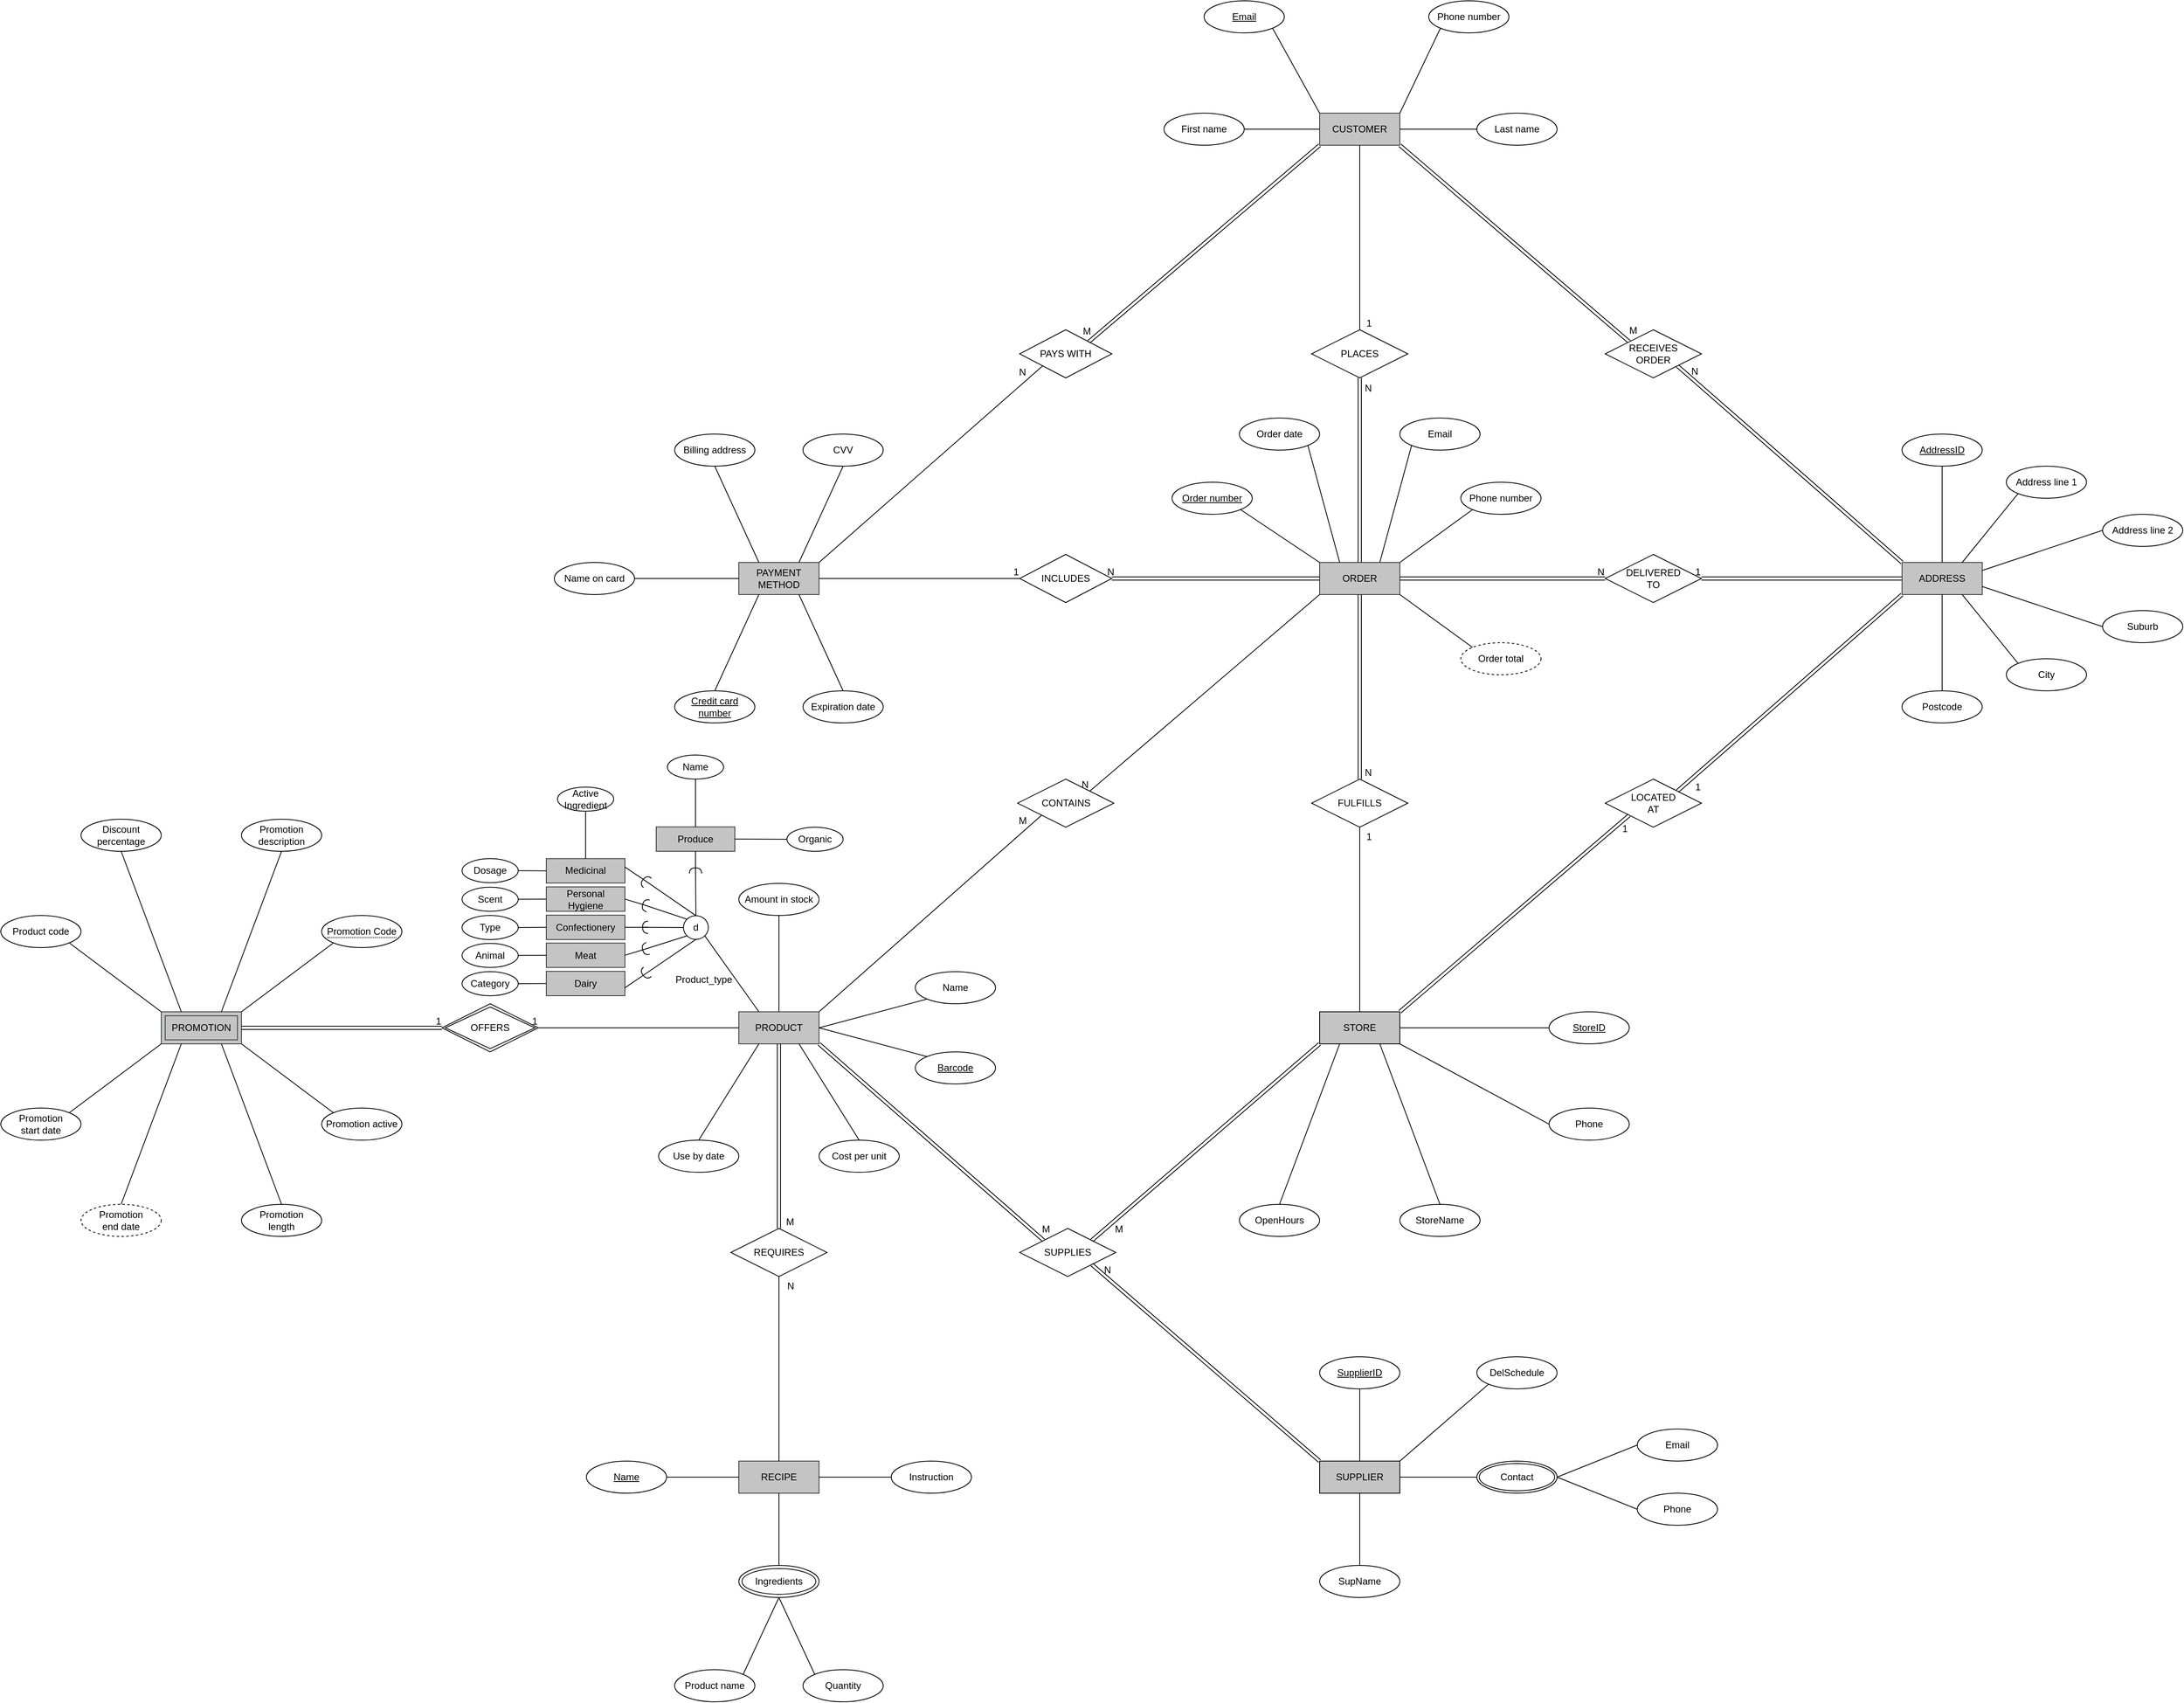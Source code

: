 <mxfile version="21.3.0" type="github">
  <diagram name="Page-1" id="hcODll2Z0IWHzMXXe43u">
    <mxGraphModel dx="4326" dy="1686" grid="1" gridSize="10" guides="1" tooltips="1" connect="1" arrows="1" fold="1" page="0" pageScale="1" pageWidth="827" pageHeight="1169" math="0" shadow="0">
      <root>
        <mxCell id="0" />
        <mxCell id="1" parent="0" />
        <mxCell id="KhG1IaOEPiBxDbLs1gSd-1" value="ORDER" style="whiteSpace=wrap;html=1;align=center;fillColor=#C4C4C4;strokeColor=#36393d;" parent="1" vertex="1">
          <mxGeometry x="364" y="880" width="100" height="40" as="geometry" />
        </mxCell>
        <mxCell id="KhG1IaOEPiBxDbLs1gSd-12" value="CUSTOMER" style="whiteSpace=wrap;html=1;align=center;fillColor=#C4C4C4;strokeColor=#36393d;" parent="1" vertex="1">
          <mxGeometry x="364" y="320" width="100" height="40" as="geometry" />
        </mxCell>
        <mxCell id="KhG1IaOEPiBxDbLs1gSd-13" value="PAYMENT METHOD" style="whiteSpace=wrap;html=1;align=center;fillColor=#C4C4C4;strokeColor=#36393d;" parent="1" vertex="1">
          <mxGeometry x="-360" y="880" width="100" height="40" as="geometry" />
        </mxCell>
        <mxCell id="KhG1IaOEPiBxDbLs1gSd-14" value="STORE" style="whiteSpace=wrap;html=1;align=center;fillColor=#c4c4c4;" parent="1" vertex="1">
          <mxGeometry x="364" y="1440" width="100" height="40" as="geometry" />
        </mxCell>
        <mxCell id="KhG1IaOEPiBxDbLs1gSd-17" value="PRODUCT" style="whiteSpace=wrap;html=1;align=center;fillColor=#C4C4C4;strokeColor=#36393d;" parent="1" vertex="1">
          <mxGeometry x="-360" y="1440" width="100" height="40" as="geometry" />
        </mxCell>
        <mxCell id="KhG1IaOEPiBxDbLs1gSd-18" value="RECIPE" style="whiteSpace=wrap;html=1;align=center;fillColor=#C4C4C4;strokeColor=#36393d;" parent="1" vertex="1">
          <mxGeometry x="-360" y="2000" width="100" height="40" as="geometry" />
        </mxCell>
        <mxCell id="KhG1IaOEPiBxDbLs1gSd-19" value="ADDRESS" style="whiteSpace=wrap;html=1;align=center;fillColor=#C4C4C4;strokeColor=#36393d;" parent="1" vertex="1">
          <mxGeometry x="1090" y="880" width="100" height="40" as="geometry" />
        </mxCell>
        <mxCell id="KhG1IaOEPiBxDbLs1gSd-23" value="PROMOTION" style="shape=ext;margin=3;double=1;whiteSpace=wrap;html=1;align=center;fillColor=#C4C4C4;strokeColor=#36393d;" parent="1" vertex="1">
          <mxGeometry x="-1080" y="1440" width="100" height="40" as="geometry" />
        </mxCell>
        <mxCell id="KhG1IaOEPiBxDbLs1gSd-26" value="SUPPLIER" style="whiteSpace=wrap;html=1;align=center;fillColor=#c4c4c4;" parent="1" vertex="1">
          <mxGeometry x="364" y="2000" width="100" height="40" as="geometry" />
        </mxCell>
        <mxCell id="KhG1IaOEPiBxDbLs1gSd-28" value="PLACES" style="shape=rhombus;perimeter=rhombusPerimeter;whiteSpace=wrap;html=1;align=center;" parent="1" vertex="1">
          <mxGeometry x="354" y="590" width="120" height="60" as="geometry" />
        </mxCell>
        <mxCell id="KhG1IaOEPiBxDbLs1gSd-31" value="PAYS WITH" style="shape=rhombus;perimeter=rhombusPerimeter;whiteSpace=wrap;html=1;align=center;" parent="1" vertex="1">
          <mxGeometry x="-10" y="590" width="115" height="60" as="geometry" />
        </mxCell>
        <mxCell id="KhG1IaOEPiBxDbLs1gSd-34" value="INCLUDES" style="shape=rhombus;perimeter=rhombusPerimeter;whiteSpace=wrap;html=1;align=center;" parent="1" vertex="1">
          <mxGeometry x="-10" y="870" width="115" height="60" as="geometry" />
        </mxCell>
        <mxCell id="KhG1IaOEPiBxDbLs1gSd-36" value="FULFILLS" style="shape=rhombus;perimeter=rhombusPerimeter;whiteSpace=wrap;html=1;align=center;" parent="1" vertex="1">
          <mxGeometry x="354" y="1150" width="120" height="60" as="geometry" />
        </mxCell>
        <mxCell id="KhG1IaOEPiBxDbLs1gSd-38" value="CONTAINS" style="shape=rhombus;perimeter=rhombusPerimeter;whiteSpace=wrap;html=1;align=center;" parent="1" vertex="1">
          <mxGeometry x="-12.5" y="1150" width="120" height="60" as="geometry" />
        </mxCell>
        <mxCell id="KhG1IaOEPiBxDbLs1gSd-39" value="REQUIRES" style="shape=rhombus;perimeter=rhombusPerimeter;whiteSpace=wrap;html=1;align=center;" parent="1" vertex="1">
          <mxGeometry x="-370" y="1710.0" width="120" height="60" as="geometry" />
        </mxCell>
        <mxCell id="KhG1IaOEPiBxDbLs1gSd-41" value="OFFERS" style="shape=rhombus;double=1;perimeter=rhombusPerimeter;whiteSpace=wrap;html=1;align=center;" parent="1" vertex="1">
          <mxGeometry x="-730" y="1430" width="120" height="60" as="geometry" />
        </mxCell>
        <mxCell id="KhG1IaOEPiBxDbLs1gSd-42" value="SUPPLIES" style="shape=rhombus;perimeter=rhombusPerimeter;whiteSpace=wrap;html=1;align=center;" parent="1" vertex="1">
          <mxGeometry x="-10" y="1710.0" width="120" height="60" as="geometry" />
        </mxCell>
        <mxCell id="KhG1IaOEPiBxDbLs1gSd-44" value="" style="shape=link;html=1;rounded=0;exitX=0;exitY=1;exitDx=0;exitDy=0;entryX=1;entryY=0;entryDx=0;entryDy=0;" parent="1" source="KhG1IaOEPiBxDbLs1gSd-12" target="KhG1IaOEPiBxDbLs1gSd-31" edge="1">
          <mxGeometry relative="1" as="geometry">
            <mxPoint x="340" y="760" as="sourcePoint" />
            <mxPoint x="500" y="760" as="targetPoint" />
          </mxGeometry>
        </mxCell>
        <mxCell id="KhG1IaOEPiBxDbLs1gSd-45" value="M" style="resizable=0;html=1;whiteSpace=wrap;align=right;verticalAlign=bottom;" parent="KhG1IaOEPiBxDbLs1gSd-44" connectable="0" vertex="1">
          <mxGeometry x="1" relative="1" as="geometry">
            <mxPoint x="4" y="-5" as="offset" />
          </mxGeometry>
        </mxCell>
        <mxCell id="KhG1IaOEPiBxDbLs1gSd-46" value="" style="endArrow=none;html=1;rounded=0;exitX=1;exitY=0;exitDx=0;exitDy=0;entryX=0;entryY=1;entryDx=0;entryDy=0;" parent="1" source="KhG1IaOEPiBxDbLs1gSd-13" target="KhG1IaOEPiBxDbLs1gSd-31" edge="1">
          <mxGeometry relative="1" as="geometry">
            <mxPoint x="340" y="760" as="sourcePoint" />
            <mxPoint x="500" y="760" as="targetPoint" />
          </mxGeometry>
        </mxCell>
        <mxCell id="KhG1IaOEPiBxDbLs1gSd-47" value="N" style="resizable=0;html=1;whiteSpace=wrap;align=right;verticalAlign=bottom;" parent="KhG1IaOEPiBxDbLs1gSd-46" connectable="0" vertex="1">
          <mxGeometry x="1" relative="1" as="geometry">
            <mxPoint x="-19" y="16" as="offset" />
          </mxGeometry>
        </mxCell>
        <mxCell id="KhG1IaOEPiBxDbLs1gSd-48" value="" style="shape=link;html=1;rounded=0;exitX=1;exitY=1;exitDx=0;exitDy=0;entryX=0;entryY=0;entryDx=0;entryDy=0;" parent="1" source="KhG1IaOEPiBxDbLs1gSd-12" target="KhG1IaOEPiBxDbLs1gSd-52" edge="1">
          <mxGeometry relative="1" as="geometry">
            <mxPoint x="340" y="760" as="sourcePoint" />
            <mxPoint x="737.5" y="605" as="targetPoint" />
          </mxGeometry>
        </mxCell>
        <mxCell id="KhG1IaOEPiBxDbLs1gSd-49" value="M" style="resizable=0;html=1;whiteSpace=wrap;align=right;verticalAlign=bottom;" parent="KhG1IaOEPiBxDbLs1gSd-48" connectable="0" vertex="1">
          <mxGeometry x="1" relative="1" as="geometry">
            <mxPoint x="12" y="-5" as="offset" />
          </mxGeometry>
        </mxCell>
        <mxCell id="KhG1IaOEPiBxDbLs1gSd-50" value="" style="shape=link;html=1;rounded=0;entryX=1;entryY=1;entryDx=0;entryDy=0;exitX=0;exitY=0;exitDx=0;exitDy=0;" parent="1" source="KhG1IaOEPiBxDbLs1gSd-19" target="KhG1IaOEPiBxDbLs1gSd-52" edge="1">
          <mxGeometry relative="1" as="geometry">
            <mxPoint x="340" y="760" as="sourcePoint" />
            <mxPoint x="812.5" y="635" as="targetPoint" />
          </mxGeometry>
        </mxCell>
        <mxCell id="KhG1IaOEPiBxDbLs1gSd-51" value="N" style="resizable=0;html=1;whiteSpace=wrap;align=right;verticalAlign=bottom;" parent="KhG1IaOEPiBxDbLs1gSd-50" connectable="0" vertex="1">
          <mxGeometry x="1" relative="1" as="geometry">
            <mxPoint x="27" y="15" as="offset" />
          </mxGeometry>
        </mxCell>
        <mxCell id="KhG1IaOEPiBxDbLs1gSd-52" value="RECEIVES&lt;br&gt;ORDER" style="shape=rhombus;perimeter=rhombusPerimeter;whiteSpace=wrap;html=1;align=center;" parent="1" vertex="1">
          <mxGeometry x="720" y="590" width="120" height="60" as="geometry" />
        </mxCell>
        <mxCell id="KhG1IaOEPiBxDbLs1gSd-53" value="DELIVERED&lt;br&gt;TO" style="shape=rhombus;perimeter=rhombusPerimeter;whiteSpace=wrap;html=1;align=center;" parent="1" vertex="1">
          <mxGeometry x="720" y="870" width="120" height="60" as="geometry" />
        </mxCell>
        <mxCell id="KhG1IaOEPiBxDbLs1gSd-54" value="LOCATED&lt;br&gt;AT" style="shape=rhombus;perimeter=rhombusPerimeter;whiteSpace=wrap;html=1;align=center;" parent="1" vertex="1">
          <mxGeometry x="720" y="1150" width="120" height="60" as="geometry" />
        </mxCell>
        <mxCell id="KhG1IaOEPiBxDbLs1gSd-55" value="" style="endArrow=none;html=1;rounded=0;exitX=0.5;exitY=1;exitDx=0;exitDy=0;entryX=0.5;entryY=0;entryDx=0;entryDy=0;" parent="1" source="KhG1IaOEPiBxDbLs1gSd-12" target="KhG1IaOEPiBxDbLs1gSd-28" edge="1">
          <mxGeometry relative="1" as="geometry">
            <mxPoint x="360" y="850" as="sourcePoint" />
            <mxPoint x="520" y="850" as="targetPoint" />
          </mxGeometry>
        </mxCell>
        <mxCell id="KhG1IaOEPiBxDbLs1gSd-56" value="1" style="resizable=0;html=1;whiteSpace=wrap;align=right;verticalAlign=bottom;" parent="KhG1IaOEPiBxDbLs1gSd-55" connectable="0" vertex="1">
          <mxGeometry x="1" relative="1" as="geometry">
            <mxPoint x="16" as="offset" />
          </mxGeometry>
        </mxCell>
        <mxCell id="KhG1IaOEPiBxDbLs1gSd-57" value="" style="shape=link;html=1;rounded=0;entryX=0.5;entryY=1;entryDx=0;entryDy=0;exitX=0.5;exitY=0;exitDx=0;exitDy=0;" parent="1" source="KhG1IaOEPiBxDbLs1gSd-1" target="KhG1IaOEPiBxDbLs1gSd-28" edge="1">
          <mxGeometry relative="1" as="geometry">
            <mxPoint x="360" y="850" as="sourcePoint" />
            <mxPoint x="520" y="850" as="targetPoint" />
          </mxGeometry>
        </mxCell>
        <mxCell id="KhG1IaOEPiBxDbLs1gSd-58" value="N" style="resizable=0;html=1;whiteSpace=wrap;align=right;verticalAlign=bottom;" parent="KhG1IaOEPiBxDbLs1gSd-57" connectable="0" vertex="1">
          <mxGeometry x="1" relative="1" as="geometry">
            <mxPoint x="16" y="21" as="offset" />
          </mxGeometry>
        </mxCell>
        <mxCell id="KhG1IaOEPiBxDbLs1gSd-59" value="" style="endArrow=none;html=1;rounded=0;exitX=1;exitY=0.5;exitDx=0;exitDy=0;entryX=0;entryY=0.5;entryDx=0;entryDy=0;" parent="1" source="KhG1IaOEPiBxDbLs1gSd-13" target="KhG1IaOEPiBxDbLs1gSd-34" edge="1">
          <mxGeometry relative="1" as="geometry">
            <mxPoint x="280" y="970" as="sourcePoint" />
            <mxPoint x="440" y="970" as="targetPoint" />
          </mxGeometry>
        </mxCell>
        <mxCell id="KhG1IaOEPiBxDbLs1gSd-60" value="1" style="resizable=0;html=1;whiteSpace=wrap;align=right;verticalAlign=bottom;" parent="KhG1IaOEPiBxDbLs1gSd-59" connectable="0" vertex="1">
          <mxGeometry x="1" relative="1" as="geometry" />
        </mxCell>
        <mxCell id="KhG1IaOEPiBxDbLs1gSd-61" value="" style="shape=link;html=1;rounded=0;exitX=0;exitY=0.5;exitDx=0;exitDy=0;entryX=1;entryY=0.5;entryDx=0;entryDy=0;" parent="1" source="KhG1IaOEPiBxDbLs1gSd-1" target="KhG1IaOEPiBxDbLs1gSd-34" edge="1">
          <mxGeometry relative="1" as="geometry">
            <mxPoint x="280" y="970" as="sourcePoint" />
            <mxPoint x="440" y="970" as="targetPoint" />
          </mxGeometry>
        </mxCell>
        <mxCell id="KhG1IaOEPiBxDbLs1gSd-62" value="N" style="resizable=0;html=1;whiteSpace=wrap;align=right;verticalAlign=bottom;" parent="KhG1IaOEPiBxDbLs1gSd-61" connectable="0" vertex="1">
          <mxGeometry x="1" relative="1" as="geometry">
            <mxPoint x="4" as="offset" />
          </mxGeometry>
        </mxCell>
        <mxCell id="KhG1IaOEPiBxDbLs1gSd-63" value="" style="shape=link;html=1;rounded=0;entryX=0;entryY=0.5;entryDx=0;entryDy=0;exitX=1;exitY=0.5;exitDx=0;exitDy=0;" parent="1" source="KhG1IaOEPiBxDbLs1gSd-1" target="KhG1IaOEPiBxDbLs1gSd-53" edge="1">
          <mxGeometry relative="1" as="geometry">
            <mxPoint x="460" y="980" as="sourcePoint" />
            <mxPoint x="620" y="980" as="targetPoint" />
          </mxGeometry>
        </mxCell>
        <mxCell id="KhG1IaOEPiBxDbLs1gSd-64" value="N" style="resizable=0;html=1;whiteSpace=wrap;align=right;verticalAlign=bottom;" parent="KhG1IaOEPiBxDbLs1gSd-63" connectable="0" vertex="1">
          <mxGeometry x="1" relative="1" as="geometry" />
        </mxCell>
        <mxCell id="KhG1IaOEPiBxDbLs1gSd-65" value="" style="shape=link;html=1;rounded=0;entryX=1;entryY=0.5;entryDx=0;entryDy=0;exitX=0;exitY=0.5;exitDx=0;exitDy=0;" parent="1" source="KhG1IaOEPiBxDbLs1gSd-19" target="KhG1IaOEPiBxDbLs1gSd-53" edge="1">
          <mxGeometry relative="1" as="geometry">
            <mxPoint x="460" y="980" as="sourcePoint" />
            <mxPoint x="620" y="980" as="targetPoint" />
          </mxGeometry>
        </mxCell>
        <mxCell id="KhG1IaOEPiBxDbLs1gSd-66" value="1" style="resizable=0;html=1;whiteSpace=wrap;align=right;verticalAlign=bottom;" parent="KhG1IaOEPiBxDbLs1gSd-65" connectable="0" vertex="1">
          <mxGeometry x="1" relative="1" as="geometry" />
        </mxCell>
        <mxCell id="KhG1IaOEPiBxDbLs1gSd-67" value="" style="shape=link;html=1;rounded=0;entryX=1;entryY=0;entryDx=0;entryDy=0;exitX=0;exitY=1;exitDx=0;exitDy=0;" parent="1" source="KhG1IaOEPiBxDbLs1gSd-19" target="KhG1IaOEPiBxDbLs1gSd-54" edge="1">
          <mxGeometry relative="1" as="geometry">
            <mxPoint x="460" y="980" as="sourcePoint" />
            <mxPoint x="620" y="980" as="targetPoint" />
          </mxGeometry>
        </mxCell>
        <mxCell id="KhG1IaOEPiBxDbLs1gSd-68" value="1" style="resizable=0;html=1;whiteSpace=wrap;align=right;verticalAlign=bottom;" parent="KhG1IaOEPiBxDbLs1gSd-67" connectable="0" vertex="1">
          <mxGeometry x="1" relative="1" as="geometry">
            <mxPoint x="30" y="4" as="offset" />
          </mxGeometry>
        </mxCell>
        <mxCell id="KhG1IaOEPiBxDbLs1gSd-69" value="" style="shape=link;html=1;rounded=0;entryX=0;entryY=1;entryDx=0;entryDy=0;exitX=1;exitY=0;exitDx=0;exitDy=0;" parent="1" source="KhG1IaOEPiBxDbLs1gSd-14" target="KhG1IaOEPiBxDbLs1gSd-54" edge="1">
          <mxGeometry relative="1" as="geometry">
            <mxPoint x="460" y="1190" as="sourcePoint" />
            <mxPoint x="620" y="1190" as="targetPoint" />
          </mxGeometry>
        </mxCell>
        <mxCell id="KhG1IaOEPiBxDbLs1gSd-70" value="1" style="resizable=0;html=1;whiteSpace=wrap;align=right;verticalAlign=bottom;" parent="KhG1IaOEPiBxDbLs1gSd-69" connectable="0" vertex="1">
          <mxGeometry x="1" relative="1" as="geometry">
            <mxPoint y="25" as="offset" />
          </mxGeometry>
        </mxCell>
        <mxCell id="KhG1IaOEPiBxDbLs1gSd-72" value="" style="endArrow=none;html=1;rounded=0;entryX=0.5;entryY=1;entryDx=0;entryDy=0;exitX=0.5;exitY=0;exitDx=0;exitDy=0;" parent="1" source="KhG1IaOEPiBxDbLs1gSd-14" target="KhG1IaOEPiBxDbLs1gSd-36" edge="1">
          <mxGeometry relative="1" as="geometry">
            <mxPoint x="130" y="1280" as="sourcePoint" />
            <mxPoint x="290" y="1280" as="targetPoint" />
          </mxGeometry>
        </mxCell>
        <mxCell id="KhG1IaOEPiBxDbLs1gSd-73" value="1" style="resizable=0;html=1;whiteSpace=wrap;align=right;verticalAlign=bottom;" parent="KhG1IaOEPiBxDbLs1gSd-72" connectable="0" vertex="1">
          <mxGeometry x="1" relative="1" as="geometry">
            <mxPoint x="16" y="20" as="offset" />
          </mxGeometry>
        </mxCell>
        <mxCell id="KhG1IaOEPiBxDbLs1gSd-74" value="" style="shape=link;html=1;rounded=0;entryX=0.5;entryY=0;entryDx=0;entryDy=0;exitX=0.5;exitY=1;exitDx=0;exitDy=0;" parent="1" source="KhG1IaOEPiBxDbLs1gSd-1" target="KhG1IaOEPiBxDbLs1gSd-36" edge="1">
          <mxGeometry relative="1" as="geometry">
            <mxPoint x="160" y="1110" as="sourcePoint" />
            <mxPoint x="320" y="1110" as="targetPoint" />
          </mxGeometry>
        </mxCell>
        <mxCell id="KhG1IaOEPiBxDbLs1gSd-75" value="N" style="resizable=0;html=1;whiteSpace=wrap;align=right;verticalAlign=bottom;" parent="KhG1IaOEPiBxDbLs1gSd-74" connectable="0" vertex="1">
          <mxGeometry x="1" relative="1" as="geometry">
            <mxPoint x="16" as="offset" />
          </mxGeometry>
        </mxCell>
        <mxCell id="KhG1IaOEPiBxDbLs1gSd-76" value="" style="endArrow=none;html=1;rounded=0;exitX=1;exitY=0;exitDx=0;exitDy=0;entryX=0;entryY=1;entryDx=0;entryDy=0;" parent="1" source="KhG1IaOEPiBxDbLs1gSd-17" target="KhG1IaOEPiBxDbLs1gSd-38" edge="1">
          <mxGeometry relative="1" as="geometry">
            <mxPoint x="160" y="1450" as="sourcePoint" />
            <mxPoint x="320" y="1450" as="targetPoint" />
          </mxGeometry>
        </mxCell>
        <mxCell id="KhG1IaOEPiBxDbLs1gSd-77" value="M" style="resizable=0;html=1;whiteSpace=wrap;align=right;verticalAlign=bottom;" parent="KhG1IaOEPiBxDbLs1gSd-76" connectable="0" vertex="1">
          <mxGeometry x="1" relative="1" as="geometry">
            <mxPoint x="-17" y="15" as="offset" />
          </mxGeometry>
        </mxCell>
        <mxCell id="KhG1IaOEPiBxDbLs1gSd-78" value="" style="endArrow=none;html=1;rounded=0;exitX=0;exitY=1;exitDx=0;exitDy=0;entryX=1;entryY=0;entryDx=0;entryDy=0;" parent="1" source="KhG1IaOEPiBxDbLs1gSd-1" target="KhG1IaOEPiBxDbLs1gSd-38" edge="1">
          <mxGeometry relative="1" as="geometry">
            <mxPoint x="160" y="1450" as="sourcePoint" />
            <mxPoint x="320" y="1450" as="targetPoint" />
          </mxGeometry>
        </mxCell>
        <mxCell id="KhG1IaOEPiBxDbLs1gSd-79" value="N" style="resizable=0;html=1;whiteSpace=wrap;align=right;verticalAlign=bottom;" parent="KhG1IaOEPiBxDbLs1gSd-78" connectable="0" vertex="1">
          <mxGeometry x="1" relative="1" as="geometry" />
        </mxCell>
        <mxCell id="KhG1IaOEPiBxDbLs1gSd-80" value="" style="endArrow=none;html=1;rounded=0;exitX=0;exitY=0.5;exitDx=0;exitDy=0;entryX=1;entryY=0.5;entryDx=0;entryDy=0;" parent="1" source="KhG1IaOEPiBxDbLs1gSd-17" target="KhG1IaOEPiBxDbLs1gSd-41" edge="1">
          <mxGeometry relative="1" as="geometry">
            <mxPoint x="190" y="1310" as="sourcePoint" />
            <mxPoint x="350" y="1310" as="targetPoint" />
          </mxGeometry>
        </mxCell>
        <mxCell id="KhG1IaOEPiBxDbLs1gSd-81" value="1" style="resizable=0;html=1;whiteSpace=wrap;align=right;verticalAlign=bottom;" parent="KhG1IaOEPiBxDbLs1gSd-80" connectable="0" vertex="1">
          <mxGeometry x="1" relative="1" as="geometry" />
        </mxCell>
        <mxCell id="KhG1IaOEPiBxDbLs1gSd-82" value="" style="shape=link;html=1;rounded=0;entryX=0;entryY=0.5;entryDx=0;entryDy=0;exitX=1;exitY=0.5;exitDx=0;exitDy=0;" parent="1" source="KhG1IaOEPiBxDbLs1gSd-23" target="KhG1IaOEPiBxDbLs1gSd-41" edge="1">
          <mxGeometry relative="1" as="geometry">
            <mxPoint x="190" y="1310" as="sourcePoint" />
            <mxPoint x="350" y="1310" as="targetPoint" />
          </mxGeometry>
        </mxCell>
        <mxCell id="KhG1IaOEPiBxDbLs1gSd-83" value="1" style="resizable=0;html=1;whiteSpace=wrap;align=right;verticalAlign=bottom;" parent="KhG1IaOEPiBxDbLs1gSd-82" connectable="0" vertex="1">
          <mxGeometry x="1" relative="1" as="geometry" />
        </mxCell>
        <mxCell id="KhG1IaOEPiBxDbLs1gSd-84" value="" style="shape=link;html=1;rounded=0;exitX=0.5;exitY=1;exitDx=0;exitDy=0;entryX=0.5;entryY=0;entryDx=0;entryDy=0;" parent="1" source="KhG1IaOEPiBxDbLs1gSd-17" target="KhG1IaOEPiBxDbLs1gSd-39" edge="1">
          <mxGeometry relative="1" as="geometry">
            <mxPoint x="20" y="1360" as="sourcePoint" />
            <mxPoint x="180" y="1360" as="targetPoint" />
          </mxGeometry>
        </mxCell>
        <mxCell id="KhG1IaOEPiBxDbLs1gSd-85" value="M" style="resizable=0;html=1;whiteSpace=wrap;align=right;verticalAlign=bottom;" parent="KhG1IaOEPiBxDbLs1gSd-84" connectable="0" vertex="1">
          <mxGeometry x="1" relative="1" as="geometry">
            <mxPoint x="20" as="offset" />
          </mxGeometry>
        </mxCell>
        <mxCell id="KhG1IaOEPiBxDbLs1gSd-86" value="" style="endArrow=none;html=1;rounded=0;exitX=0.5;exitY=0;exitDx=0;exitDy=0;entryX=0.5;entryY=1;entryDx=0;entryDy=0;" parent="1" source="KhG1IaOEPiBxDbLs1gSd-18" target="KhG1IaOEPiBxDbLs1gSd-39" edge="1">
          <mxGeometry relative="1" as="geometry">
            <mxPoint x="20" y="1360" as="sourcePoint" />
            <mxPoint x="180" y="1360" as="targetPoint" />
          </mxGeometry>
        </mxCell>
        <mxCell id="KhG1IaOEPiBxDbLs1gSd-87" value="N" style="resizable=0;html=1;whiteSpace=wrap;align=right;verticalAlign=bottom;" parent="KhG1IaOEPiBxDbLs1gSd-86" connectable="0" vertex="1">
          <mxGeometry x="1" relative="1" as="geometry">
            <mxPoint x="20" y="20" as="offset" />
          </mxGeometry>
        </mxCell>
        <mxCell id="KhG1IaOEPiBxDbLs1gSd-88" value="" style="shape=link;html=1;rounded=0;entryX=1;entryY=1;entryDx=0;entryDy=0;exitX=0;exitY=0;exitDx=0;exitDy=0;" parent="1" source="KhG1IaOEPiBxDbLs1gSd-26" target="KhG1IaOEPiBxDbLs1gSd-42" edge="1">
          <mxGeometry relative="1" as="geometry">
            <mxPoint x="420" y="1740" as="sourcePoint" />
            <mxPoint x="580" y="1740" as="targetPoint" />
          </mxGeometry>
        </mxCell>
        <mxCell id="KhG1IaOEPiBxDbLs1gSd-89" value="N" style="resizable=0;html=1;whiteSpace=wrap;align=right;verticalAlign=bottom;" parent="KhG1IaOEPiBxDbLs1gSd-88" connectable="0" vertex="1">
          <mxGeometry x="1" relative="1" as="geometry">
            <mxPoint x="25" y="15" as="offset" />
          </mxGeometry>
        </mxCell>
        <mxCell id="KhG1IaOEPiBxDbLs1gSd-90" value="" style="shape=link;html=1;rounded=0;entryX=1;entryY=0;entryDx=0;entryDy=0;exitX=0;exitY=1;exitDx=0;exitDy=0;" parent="1" source="KhG1IaOEPiBxDbLs1gSd-14" target="KhG1IaOEPiBxDbLs1gSd-42" edge="1">
          <mxGeometry relative="1" as="geometry">
            <mxPoint x="420" y="1740" as="sourcePoint" />
            <mxPoint x="580" y="1740" as="targetPoint" />
          </mxGeometry>
        </mxCell>
        <mxCell id="KhG1IaOEPiBxDbLs1gSd-91" value="M" style="resizable=0;html=1;whiteSpace=wrap;align=right;verticalAlign=bottom;" parent="KhG1IaOEPiBxDbLs1gSd-90" connectable="0" vertex="1">
          <mxGeometry x="1" relative="1" as="geometry">
            <mxPoint x="40" y="-5" as="offset" />
          </mxGeometry>
        </mxCell>
        <mxCell id="KhG1IaOEPiBxDbLs1gSd-92" value="" style="shape=link;html=1;rounded=0;entryX=0;entryY=0;entryDx=0;entryDy=0;exitX=1;exitY=1;exitDx=0;exitDy=0;" parent="1" source="KhG1IaOEPiBxDbLs1gSd-17" target="KhG1IaOEPiBxDbLs1gSd-42" edge="1">
          <mxGeometry relative="1" as="geometry">
            <mxPoint x="420" y="1740" as="sourcePoint" />
            <mxPoint x="580" y="1740" as="targetPoint" />
          </mxGeometry>
        </mxCell>
        <mxCell id="KhG1IaOEPiBxDbLs1gSd-93" value="M" style="resizable=0;html=1;whiteSpace=wrap;align=right;verticalAlign=bottom;" parent="KhG1IaOEPiBxDbLs1gSd-92" connectable="0" vertex="1">
          <mxGeometry x="1" relative="1" as="geometry">
            <mxPoint x="10" y="-5" as="offset" />
          </mxGeometry>
        </mxCell>
        <mxCell id="KhG1IaOEPiBxDbLs1gSd-94" value="Email" style="ellipse;whiteSpace=wrap;html=1;align=center;fontStyle=4;" parent="1" vertex="1">
          <mxGeometry x="220" y="180" width="100" height="40" as="geometry" />
        </mxCell>
        <mxCell id="KhG1IaOEPiBxDbLs1gSd-95" value="First name" style="ellipse;whiteSpace=wrap;html=1;align=center;" parent="1" vertex="1">
          <mxGeometry x="170" y="320" width="100" height="40" as="geometry" />
        </mxCell>
        <mxCell id="KhG1IaOEPiBxDbLs1gSd-96" value="Last name" style="ellipse;whiteSpace=wrap;html=1;align=center;" parent="1" vertex="1">
          <mxGeometry x="560" y="320" width="100" height="40" as="geometry" />
        </mxCell>
        <mxCell id="KhG1IaOEPiBxDbLs1gSd-99" value="Phone number" style="ellipse;whiteSpace=wrap;html=1;align=center;fontStyle=0;" parent="1" vertex="1">
          <mxGeometry x="500" y="180" width="100" height="40" as="geometry" />
        </mxCell>
        <mxCell id="KhG1IaOEPiBxDbLs1gSd-100" value="" style="endArrow=none;html=1;rounded=0;exitX=0;exitY=0;exitDx=0;exitDy=0;entryX=1;entryY=1;entryDx=0;entryDy=0;" parent="1" source="KhG1IaOEPiBxDbLs1gSd-12" target="KhG1IaOEPiBxDbLs1gSd-94" edge="1">
          <mxGeometry relative="1" as="geometry">
            <mxPoint x="390" y="460" as="sourcePoint" />
            <mxPoint x="550" y="460" as="targetPoint" />
          </mxGeometry>
        </mxCell>
        <mxCell id="KhG1IaOEPiBxDbLs1gSd-101" value="" style="endArrow=none;html=1;rounded=0;exitX=1;exitY=0.5;exitDx=0;exitDy=0;entryX=0;entryY=0.5;entryDx=0;entryDy=0;" parent="1" source="KhG1IaOEPiBxDbLs1gSd-12" target="KhG1IaOEPiBxDbLs1gSd-96" edge="1">
          <mxGeometry relative="1" as="geometry">
            <mxPoint x="390" y="460" as="sourcePoint" />
            <mxPoint x="550" y="460" as="targetPoint" />
          </mxGeometry>
        </mxCell>
        <mxCell id="KhG1IaOEPiBxDbLs1gSd-102" value="" style="endArrow=none;html=1;rounded=0;entryX=0;entryY=0.5;entryDx=0;entryDy=0;exitX=1;exitY=0.5;exitDx=0;exitDy=0;" parent="1" source="KhG1IaOEPiBxDbLs1gSd-95" target="KhG1IaOEPiBxDbLs1gSd-12" edge="1">
          <mxGeometry relative="1" as="geometry">
            <mxPoint x="390" y="460" as="sourcePoint" />
            <mxPoint x="550" y="460" as="targetPoint" />
          </mxGeometry>
        </mxCell>
        <mxCell id="KhG1IaOEPiBxDbLs1gSd-103" value="" style="endArrow=none;html=1;rounded=0;entryX=0;entryY=1;entryDx=0;entryDy=0;exitX=1;exitY=0;exitDx=0;exitDy=0;" parent="1" source="KhG1IaOEPiBxDbLs1gSd-12" target="KhG1IaOEPiBxDbLs1gSd-99" edge="1">
          <mxGeometry relative="1" as="geometry">
            <mxPoint x="490" y="320" as="sourcePoint" />
            <mxPoint x="550" y="460" as="targetPoint" />
          </mxGeometry>
        </mxCell>
        <mxCell id="KhG1IaOEPiBxDbLs1gSd-105" value="&lt;span&gt;Billing address&lt;/span&gt;" style="ellipse;whiteSpace=wrap;html=1;align=center;fontStyle=0" parent="1" vertex="1">
          <mxGeometry x="-440" y="720" width="100" height="40" as="geometry" />
        </mxCell>
        <mxCell id="KhG1IaOEPiBxDbLs1gSd-106" value="Name on card" style="ellipse;whiteSpace=wrap;html=1;align=center;fontStyle=0;" parent="1" vertex="1">
          <mxGeometry x="-590" y="880" width="100" height="40" as="geometry" />
        </mxCell>
        <mxCell id="KhG1IaOEPiBxDbLs1gSd-107" value="Expiration date" style="ellipse;whiteSpace=wrap;html=1;align=center;fontStyle=0;" parent="1" vertex="1">
          <mxGeometry x="-280" y="1040" width="100" height="40" as="geometry" />
        </mxCell>
        <mxCell id="KhG1IaOEPiBxDbLs1gSd-108" value="&lt;u&gt;Credit card number&lt;/u&gt;" style="ellipse;whiteSpace=wrap;html=1;align=center;fontStyle=0;" parent="1" vertex="1">
          <mxGeometry x="-440" y="1040" width="100" height="40" as="geometry" />
        </mxCell>
        <mxCell id="KhG1IaOEPiBxDbLs1gSd-110" value="CVV" style="ellipse;whiteSpace=wrap;html=1;align=center;fontStyle=0;" parent="1" vertex="1">
          <mxGeometry x="-280" y="720" width="100" height="40" as="geometry" />
        </mxCell>
        <mxCell id="KhG1IaOEPiBxDbLs1gSd-115" value="" style="endArrow=none;html=1;rounded=0;entryX=0.5;entryY=1;entryDx=0;entryDy=0;exitX=0.75;exitY=0;exitDx=0;exitDy=0;" parent="1" source="KhG1IaOEPiBxDbLs1gSd-13" target="KhG1IaOEPiBxDbLs1gSd-110" edge="1">
          <mxGeometry relative="1" as="geometry">
            <mxPoint x="-270" y="880" as="sourcePoint" />
            <mxPoint x="-110" y="880" as="targetPoint" />
          </mxGeometry>
        </mxCell>
        <mxCell id="KhG1IaOEPiBxDbLs1gSd-116" value="" style="endArrow=none;html=1;rounded=0;exitX=0.75;exitY=1;exitDx=0;exitDy=0;entryX=0.5;entryY=0;entryDx=0;entryDy=0;" parent="1" source="KhG1IaOEPiBxDbLs1gSd-13" target="KhG1IaOEPiBxDbLs1gSd-107" edge="1">
          <mxGeometry relative="1" as="geometry">
            <mxPoint x="-270" y="880" as="sourcePoint" />
            <mxPoint x="-110" y="880" as="targetPoint" />
          </mxGeometry>
        </mxCell>
        <mxCell id="KhG1IaOEPiBxDbLs1gSd-117" value="" style="endArrow=none;html=1;rounded=0;entryX=0.5;entryY=1;entryDx=0;entryDy=0;exitX=0.25;exitY=0;exitDx=0;exitDy=0;" parent="1" source="KhG1IaOEPiBxDbLs1gSd-13" target="KhG1IaOEPiBxDbLs1gSd-105" edge="1">
          <mxGeometry relative="1" as="geometry">
            <mxPoint x="-270" y="880" as="sourcePoint" />
            <mxPoint x="-110" y="880" as="targetPoint" />
          </mxGeometry>
        </mxCell>
        <mxCell id="KhG1IaOEPiBxDbLs1gSd-118" value="" style="endArrow=none;html=1;rounded=0;exitX=0.25;exitY=1;exitDx=0;exitDy=0;entryX=0.5;entryY=0;entryDx=0;entryDy=0;" parent="1" source="KhG1IaOEPiBxDbLs1gSd-13" target="KhG1IaOEPiBxDbLs1gSd-108" edge="1">
          <mxGeometry relative="1" as="geometry">
            <mxPoint x="-270" y="880" as="sourcePoint" />
            <mxPoint x="-110" y="880" as="targetPoint" />
          </mxGeometry>
        </mxCell>
        <mxCell id="KhG1IaOEPiBxDbLs1gSd-120" value="" style="endArrow=none;html=1;rounded=0;exitX=1;exitY=0.5;exitDx=0;exitDy=0;entryX=0;entryY=0.5;entryDx=0;entryDy=0;" parent="1" source="KhG1IaOEPiBxDbLs1gSd-106" target="KhG1IaOEPiBxDbLs1gSd-13" edge="1">
          <mxGeometry relative="1" as="geometry">
            <mxPoint x="-270" y="880" as="sourcePoint" />
            <mxPoint x="-110" y="880" as="targetPoint" />
          </mxGeometry>
        </mxCell>
        <mxCell id="KhG1IaOEPiBxDbLs1gSd-122" value="Address line 1" style="ellipse;whiteSpace=wrap;html=1;align=center;" parent="1" vertex="1">
          <mxGeometry x="1220" y="760.0" width="100" height="40" as="geometry" />
        </mxCell>
        <mxCell id="KhG1IaOEPiBxDbLs1gSd-123" value="Address line 2" style="ellipse;whiteSpace=wrap;html=1;align=center;" parent="1" vertex="1">
          <mxGeometry x="1340" y="820.0" width="100" height="40" as="geometry" />
        </mxCell>
        <mxCell id="KhG1IaOEPiBxDbLs1gSd-124" value="Suburb" style="ellipse;whiteSpace=wrap;html=1;align=center;" parent="1" vertex="1">
          <mxGeometry x="1340" y="940.0" width="100" height="40" as="geometry" />
        </mxCell>
        <mxCell id="KhG1IaOEPiBxDbLs1gSd-125" value="City" style="ellipse;whiteSpace=wrap;html=1;align=center;" parent="1" vertex="1">
          <mxGeometry x="1220" y="1000" width="100" height="40" as="geometry" />
        </mxCell>
        <mxCell id="KhG1IaOEPiBxDbLs1gSd-126" value="Postcode" style="ellipse;whiteSpace=wrap;html=1;align=center;" parent="1" vertex="1">
          <mxGeometry x="1090" y="1040" width="100" height="40" as="geometry" />
        </mxCell>
        <mxCell id="KhG1IaOEPiBxDbLs1gSd-127" value="AddressID" style="ellipse;whiteSpace=wrap;html=1;align=center;fontStyle=4" parent="1" vertex="1">
          <mxGeometry x="1090" y="720" width="100" height="40" as="geometry" />
        </mxCell>
        <mxCell id="KhG1IaOEPiBxDbLs1gSd-128" value="" style="endArrow=none;html=1;rounded=0;exitX=0.5;exitY=0;exitDx=0;exitDy=0;entryX=0.5;entryY=1;entryDx=0;entryDy=0;" parent="1" source="KhG1IaOEPiBxDbLs1gSd-19" target="KhG1IaOEPiBxDbLs1gSd-127" edge="1">
          <mxGeometry relative="1" as="geometry">
            <mxPoint x="900" y="980" as="sourcePoint" />
            <mxPoint x="1060" y="980" as="targetPoint" />
          </mxGeometry>
        </mxCell>
        <mxCell id="KhG1IaOEPiBxDbLs1gSd-129" value="" style="endArrow=none;html=1;rounded=0;entryX=0.5;entryY=1;entryDx=0;entryDy=0;exitX=0.5;exitY=0;exitDx=0;exitDy=0;" parent="1" source="KhG1IaOEPiBxDbLs1gSd-126" target="KhG1IaOEPiBxDbLs1gSd-19" edge="1">
          <mxGeometry relative="1" as="geometry">
            <mxPoint x="900" y="980" as="sourcePoint" />
            <mxPoint x="1060" y="980" as="targetPoint" />
          </mxGeometry>
        </mxCell>
        <mxCell id="KhG1IaOEPiBxDbLs1gSd-130" value="" style="endArrow=none;html=1;rounded=0;entryX=0.75;entryY=0;entryDx=0;entryDy=0;exitX=0;exitY=1;exitDx=0;exitDy=0;" parent="1" source="KhG1IaOEPiBxDbLs1gSd-122" target="KhG1IaOEPiBxDbLs1gSd-19" edge="1">
          <mxGeometry relative="1" as="geometry">
            <mxPoint x="900" y="980" as="sourcePoint" />
            <mxPoint x="1060" y="980" as="targetPoint" />
          </mxGeometry>
        </mxCell>
        <mxCell id="KhG1IaOEPiBxDbLs1gSd-132" value="" style="endArrow=none;html=1;rounded=0;exitX=0.75;exitY=1;exitDx=0;exitDy=0;entryX=0;entryY=0;entryDx=0;entryDy=0;" parent="1" source="KhG1IaOEPiBxDbLs1gSd-19" target="KhG1IaOEPiBxDbLs1gSd-125" edge="1">
          <mxGeometry relative="1" as="geometry">
            <mxPoint x="900" y="980" as="sourcePoint" />
            <mxPoint x="1060" y="980" as="targetPoint" />
          </mxGeometry>
        </mxCell>
        <mxCell id="KhG1IaOEPiBxDbLs1gSd-133" value="" style="endArrow=none;html=1;rounded=0;exitX=1;exitY=0.25;exitDx=0;exitDy=0;entryX=0;entryY=0.5;entryDx=0;entryDy=0;" parent="1" source="KhG1IaOEPiBxDbLs1gSd-19" target="KhG1IaOEPiBxDbLs1gSd-123" edge="1">
          <mxGeometry relative="1" as="geometry">
            <mxPoint x="900" y="980" as="sourcePoint" />
            <mxPoint x="1060" y="980" as="targetPoint" />
          </mxGeometry>
        </mxCell>
        <mxCell id="KhG1IaOEPiBxDbLs1gSd-134" value="" style="endArrow=none;html=1;rounded=0;exitX=1;exitY=0.75;exitDx=0;exitDy=0;entryX=0;entryY=0.5;entryDx=0;entryDy=0;" parent="1" source="KhG1IaOEPiBxDbLs1gSd-19" target="KhG1IaOEPiBxDbLs1gSd-124" edge="1">
          <mxGeometry relative="1" as="geometry">
            <mxPoint x="900" y="980" as="sourcePoint" />
            <mxPoint x="1060" y="980" as="targetPoint" />
          </mxGeometry>
        </mxCell>
        <mxCell id="KhG1IaOEPiBxDbLs1gSd-135" value="&lt;u&gt;SupplierID&lt;/u&gt;" style="ellipse;whiteSpace=wrap;html=1;align=center;" parent="1" vertex="1">
          <mxGeometry x="364" y="1870" width="100" height="40" as="geometry" />
        </mxCell>
        <mxCell id="KhG1IaOEPiBxDbLs1gSd-136" value="DelSchedule" style="ellipse;whiteSpace=wrap;html=1;align=center;" parent="1" vertex="1">
          <mxGeometry x="560" y="1870" width="100" height="40" as="geometry" />
        </mxCell>
        <mxCell id="KhG1IaOEPiBxDbLs1gSd-137" value="SupName" style="ellipse;whiteSpace=wrap;html=1;align=center;" parent="1" vertex="1">
          <mxGeometry x="364" y="2130" width="100" height="40" as="geometry" />
        </mxCell>
        <mxCell id="KhG1IaOEPiBxDbLs1gSd-139" value="Contact" style="ellipse;shape=doubleEllipse;margin=3;whiteSpace=wrap;html=1;align=center;" parent="1" vertex="1">
          <mxGeometry x="560" y="2000" width="100" height="40" as="geometry" />
        </mxCell>
        <mxCell id="KhG1IaOEPiBxDbLs1gSd-140" value="" style="endArrow=none;html=1;rounded=0;entryX=0.5;entryY=1;entryDx=0;entryDy=0;exitX=0.5;exitY=0;exitDx=0;exitDy=0;" parent="1" source="KhG1IaOEPiBxDbLs1gSd-26" target="KhG1IaOEPiBxDbLs1gSd-135" edge="1">
          <mxGeometry relative="1" as="geometry">
            <mxPoint x="250" y="1930" as="sourcePoint" />
            <mxPoint x="410" y="1930" as="targetPoint" />
          </mxGeometry>
        </mxCell>
        <mxCell id="KhG1IaOEPiBxDbLs1gSd-141" value="" style="endArrow=none;html=1;rounded=0;entryX=0.5;entryY=1;entryDx=0;entryDy=0;exitX=0.5;exitY=0;exitDx=0;exitDy=0;" parent="1" source="KhG1IaOEPiBxDbLs1gSd-137" target="KhG1IaOEPiBxDbLs1gSd-26" edge="1">
          <mxGeometry relative="1" as="geometry">
            <mxPoint x="250" y="1930" as="sourcePoint" />
            <mxPoint x="410" y="1930" as="targetPoint" />
          </mxGeometry>
        </mxCell>
        <mxCell id="KhG1IaOEPiBxDbLs1gSd-142" value="" style="endArrow=none;html=1;rounded=0;entryX=1;entryY=0;entryDx=0;entryDy=0;exitX=0;exitY=1;exitDx=0;exitDy=0;" parent="1" source="KhG1IaOEPiBxDbLs1gSd-136" target="KhG1IaOEPiBxDbLs1gSd-26" edge="1">
          <mxGeometry relative="1" as="geometry">
            <mxPoint x="250" y="1930" as="sourcePoint" />
            <mxPoint x="410" y="1930" as="targetPoint" />
          </mxGeometry>
        </mxCell>
        <mxCell id="KhG1IaOEPiBxDbLs1gSd-144" value="" style="endArrow=none;html=1;rounded=0;entryX=1;entryY=0.5;entryDx=0;entryDy=0;exitX=0;exitY=0.5;exitDx=0;exitDy=0;" parent="1" source="KhG1IaOEPiBxDbLs1gSd-139" target="KhG1IaOEPiBxDbLs1gSd-26" edge="1">
          <mxGeometry relative="1" as="geometry">
            <mxPoint x="250" y="1930" as="sourcePoint" />
            <mxPoint x="410" y="1930" as="targetPoint" />
          </mxGeometry>
        </mxCell>
        <mxCell id="KhG1IaOEPiBxDbLs1gSd-145" value="Email" style="ellipse;whiteSpace=wrap;html=1;align=center;" parent="1" vertex="1">
          <mxGeometry x="760" y="1960" width="100" height="40" as="geometry" />
        </mxCell>
        <mxCell id="KhG1IaOEPiBxDbLs1gSd-146" value="Phone" style="ellipse;whiteSpace=wrap;html=1;align=center;" parent="1" vertex="1">
          <mxGeometry x="760" y="2040" width="100" height="40" as="geometry" />
        </mxCell>
        <mxCell id="KhG1IaOEPiBxDbLs1gSd-147" value="" style="endArrow=none;html=1;rounded=0;exitX=1;exitY=0.5;exitDx=0;exitDy=0;entryX=0;entryY=0.5;entryDx=0;entryDy=0;" parent="1" source="KhG1IaOEPiBxDbLs1gSd-139" target="KhG1IaOEPiBxDbLs1gSd-145" edge="1">
          <mxGeometry relative="1" as="geometry">
            <mxPoint x="360" y="1900" as="sourcePoint" />
            <mxPoint x="520" y="1900" as="targetPoint" />
          </mxGeometry>
        </mxCell>
        <mxCell id="KhG1IaOEPiBxDbLs1gSd-148" value="" style="endArrow=none;html=1;rounded=0;exitX=1;exitY=0.5;exitDx=0;exitDy=0;entryX=0;entryY=0.5;entryDx=0;entryDy=0;" parent="1" source="KhG1IaOEPiBxDbLs1gSd-139" target="KhG1IaOEPiBxDbLs1gSd-146" edge="1">
          <mxGeometry relative="1" as="geometry">
            <mxPoint x="360" y="1900" as="sourcePoint" />
            <mxPoint x="520" y="1900" as="targetPoint" />
          </mxGeometry>
        </mxCell>
        <mxCell id="KhG1IaOEPiBxDbLs1gSd-149" value="&lt;u&gt;Name&lt;/u&gt;" style="ellipse;whiteSpace=wrap;html=1;align=center;fontStyle=0;" parent="1" vertex="1">
          <mxGeometry x="-550" y="2000" width="100" height="40" as="geometry" />
        </mxCell>
        <mxCell id="KhG1IaOEPiBxDbLs1gSd-150" value="Ingredients" style="ellipse;shape=doubleEllipse;whiteSpace=wrap;html=1;align=center;fontStyle=0;" parent="1" vertex="1">
          <mxGeometry x="-360" y="2130" width="100" height="40" as="geometry" />
        </mxCell>
        <mxCell id="KhG1IaOEPiBxDbLs1gSd-151" value="Instruction" style="ellipse;whiteSpace=wrap;html=1;align=center;fontStyle=0;" parent="1" vertex="1">
          <mxGeometry x="-170" y="2000.0" width="100" height="40" as="geometry" />
        </mxCell>
        <mxCell id="KhG1IaOEPiBxDbLs1gSd-152" value="" style="endArrow=none;html=1;rounded=0;exitX=1;exitY=0.5;exitDx=0;exitDy=0;entryX=0;entryY=0.5;entryDx=0;entryDy=0;" parent="1" source="KhG1IaOEPiBxDbLs1gSd-18" target="KhG1IaOEPiBxDbLs1gSd-151" edge="1">
          <mxGeometry relative="1" as="geometry">
            <mxPoint x="-260" y="2000" as="sourcePoint" />
            <mxPoint x="-100" y="2000" as="targetPoint" />
          </mxGeometry>
        </mxCell>
        <mxCell id="KhG1IaOEPiBxDbLs1gSd-153" value="" style="endArrow=none;html=1;rounded=0;exitX=1;exitY=0.5;exitDx=0;exitDy=0;entryX=0;entryY=0.5;entryDx=0;entryDy=0;" parent="1" source="KhG1IaOEPiBxDbLs1gSd-149" target="KhG1IaOEPiBxDbLs1gSd-18" edge="1">
          <mxGeometry relative="1" as="geometry">
            <mxPoint x="-260" y="2000" as="sourcePoint" />
            <mxPoint x="-100" y="2000" as="targetPoint" />
          </mxGeometry>
        </mxCell>
        <mxCell id="KhG1IaOEPiBxDbLs1gSd-154" value="" style="endArrow=none;html=1;rounded=0;exitX=0.5;exitY=1;exitDx=0;exitDy=0;entryX=0.5;entryY=0;entryDx=0;entryDy=0;" parent="1" source="KhG1IaOEPiBxDbLs1gSd-18" target="KhG1IaOEPiBxDbLs1gSd-150" edge="1">
          <mxGeometry relative="1" as="geometry">
            <mxPoint x="-260" y="2000" as="sourcePoint" />
            <mxPoint x="-100" y="2000" as="targetPoint" />
          </mxGeometry>
        </mxCell>
        <mxCell id="KhG1IaOEPiBxDbLs1gSd-155" value="Product name" style="ellipse;whiteSpace=wrap;html=1;align=center;fontStyle=0;" parent="1" vertex="1">
          <mxGeometry x="-440" y="2260" width="100" height="40" as="geometry" />
        </mxCell>
        <mxCell id="KhG1IaOEPiBxDbLs1gSd-156" value="Quantity" style="ellipse;whiteSpace=wrap;html=1;align=center;fontStyle=0;" parent="1" vertex="1">
          <mxGeometry x="-280" y="2260" width="100" height="40" as="geometry" />
        </mxCell>
        <mxCell id="KhG1IaOEPiBxDbLs1gSd-157" value="" style="endArrow=none;html=1;rounded=0;exitX=0.5;exitY=1;exitDx=0;exitDy=0;entryX=1;entryY=0;entryDx=0;entryDy=0;" parent="1" source="KhG1IaOEPiBxDbLs1gSd-150" target="KhG1IaOEPiBxDbLs1gSd-155" edge="1">
          <mxGeometry relative="1" as="geometry">
            <mxPoint x="-150" y="2120" as="sourcePoint" />
            <mxPoint x="10" y="2120" as="targetPoint" />
          </mxGeometry>
        </mxCell>
        <mxCell id="KhG1IaOEPiBxDbLs1gSd-158" value="" style="endArrow=none;html=1;rounded=0;exitX=0.5;exitY=1;exitDx=0;exitDy=0;entryX=0;entryY=0;entryDx=0;entryDy=0;" parent="1" source="KhG1IaOEPiBxDbLs1gSd-150" target="KhG1IaOEPiBxDbLs1gSd-156" edge="1">
          <mxGeometry relative="1" as="geometry">
            <mxPoint x="-150" y="2120" as="sourcePoint" />
            <mxPoint x="10" y="2120" as="targetPoint" />
          </mxGeometry>
        </mxCell>
        <mxCell id="KhG1IaOEPiBxDbLs1gSd-159" value="Promotion description" style="ellipse;whiteSpace=wrap;html=1;align=center;" parent="1" vertex="1">
          <mxGeometry x="-980" y="1200" width="100" height="40" as="geometry" />
        </mxCell>
        <mxCell id="KhG1IaOEPiBxDbLs1gSd-160" value="Discount percentage" style="ellipse;whiteSpace=wrap;html=1;align=center;fontStyle=0;" parent="1" vertex="1">
          <mxGeometry x="-1180" y="1200.0" width="100" height="40" as="geometry" />
        </mxCell>
        <mxCell id="KhG1IaOEPiBxDbLs1gSd-161" value="Product code" style="ellipse;whiteSpace=wrap;html=1;align=center;" parent="1" vertex="1">
          <mxGeometry x="-1280.0" y="1320.0" width="100" height="40" as="geometry" />
        </mxCell>
        <mxCell id="KhG1IaOEPiBxDbLs1gSd-162" value="Promotion active" style="ellipse;whiteSpace=wrap;html=1;align=center;" parent="1" vertex="1">
          <mxGeometry x="-880" y="1560.04" width="100" height="40" as="geometry" />
        </mxCell>
        <mxCell id="KhG1IaOEPiBxDbLs1gSd-163" value="Promotion&lt;br&gt;length" style="ellipse;whiteSpace=wrap;html=1;align=center;" parent="1" vertex="1">
          <mxGeometry x="-980" y="1680" width="100" height="40" as="geometry" />
        </mxCell>
        <mxCell id="KhG1IaOEPiBxDbLs1gSd-164" value="Promotion&lt;br&gt;end date" style="ellipse;whiteSpace=wrap;html=1;align=center;dashed=1" parent="1" vertex="1">
          <mxGeometry x="-1180" y="1680" width="100" height="40" as="geometry" />
        </mxCell>
        <mxCell id="KhG1IaOEPiBxDbLs1gSd-165" value="Promotion&lt;br&gt;start date" style="ellipse;whiteSpace=wrap;html=1;align=center;" parent="1" vertex="1">
          <mxGeometry x="-1280.0" y="1560.04" width="100" height="40" as="geometry" />
        </mxCell>
        <mxCell id="KhG1IaOEPiBxDbLs1gSd-166" value="&lt;span style=&quot;border-bottom: 1px dotted&quot;&gt;Promotion Code&lt;/span&gt;" style="ellipse;whiteSpace=wrap;html=1;align=center;" parent="1" vertex="1">
          <mxGeometry x="-880" y="1320" width="100" height="40" as="geometry" />
        </mxCell>
        <mxCell id="KhG1IaOEPiBxDbLs1gSd-167" value="" style="endArrow=none;html=1;rounded=0;exitX=1;exitY=1;exitDx=0;exitDy=0;entryX=0;entryY=0;entryDx=0;entryDy=0;" parent="1" source="KhG1IaOEPiBxDbLs1gSd-23" target="KhG1IaOEPiBxDbLs1gSd-162" edge="1">
          <mxGeometry relative="1" as="geometry">
            <mxPoint x="-980" y="1530" as="sourcePoint" />
            <mxPoint x="-820" y="1530" as="targetPoint" />
          </mxGeometry>
        </mxCell>
        <mxCell id="KhG1IaOEPiBxDbLs1gSd-168" value="" style="endArrow=none;html=1;rounded=0;exitX=1;exitY=0;exitDx=0;exitDy=0;entryX=0;entryY=1;entryDx=0;entryDy=0;" parent="1" source="KhG1IaOEPiBxDbLs1gSd-23" target="KhG1IaOEPiBxDbLs1gSd-166" edge="1">
          <mxGeometry relative="1" as="geometry">
            <mxPoint x="-980" y="1530" as="sourcePoint" />
            <mxPoint x="-820" y="1530" as="targetPoint" />
          </mxGeometry>
        </mxCell>
        <mxCell id="KhG1IaOEPiBxDbLs1gSd-169" value="" style="endArrow=none;html=1;rounded=0;exitX=0.75;exitY=1;exitDx=0;exitDy=0;entryX=0.5;entryY=0;entryDx=0;entryDy=0;" parent="1" source="KhG1IaOEPiBxDbLs1gSd-23" target="KhG1IaOEPiBxDbLs1gSd-163" edge="1">
          <mxGeometry relative="1" as="geometry">
            <mxPoint x="-980" y="1530" as="sourcePoint" />
            <mxPoint x="-820" y="1530" as="targetPoint" />
          </mxGeometry>
        </mxCell>
        <mxCell id="KhG1IaOEPiBxDbLs1gSd-170" value="" style="endArrow=none;html=1;rounded=0;exitX=0.25;exitY=1;exitDx=0;exitDy=0;entryX=0.5;entryY=0;entryDx=0;entryDy=0;" parent="1" source="KhG1IaOEPiBxDbLs1gSd-23" target="KhG1IaOEPiBxDbLs1gSd-164" edge="1">
          <mxGeometry relative="1" as="geometry">
            <mxPoint x="-980" y="1530" as="sourcePoint" />
            <mxPoint x="-820" y="1530" as="targetPoint" />
          </mxGeometry>
        </mxCell>
        <mxCell id="KhG1IaOEPiBxDbLs1gSd-171" value="" style="endArrow=none;html=1;rounded=0;exitX=1;exitY=0;exitDx=0;exitDy=0;entryX=0;entryY=1;entryDx=0;entryDy=0;" parent="1" source="KhG1IaOEPiBxDbLs1gSd-165" target="KhG1IaOEPiBxDbLs1gSd-23" edge="1">
          <mxGeometry relative="1" as="geometry">
            <mxPoint x="-980" y="1530" as="sourcePoint" />
            <mxPoint x="-820" y="1530" as="targetPoint" />
          </mxGeometry>
        </mxCell>
        <mxCell id="KhG1IaOEPiBxDbLs1gSd-172" value="" style="endArrow=none;html=1;rounded=0;exitX=1;exitY=1;exitDx=0;exitDy=0;entryX=0;entryY=0;entryDx=0;entryDy=0;" parent="1" source="KhG1IaOEPiBxDbLs1gSd-161" target="KhG1IaOEPiBxDbLs1gSd-23" edge="1">
          <mxGeometry relative="1" as="geometry">
            <mxPoint x="-980" y="1530" as="sourcePoint" />
            <mxPoint x="-820" y="1530" as="targetPoint" />
          </mxGeometry>
        </mxCell>
        <mxCell id="KhG1IaOEPiBxDbLs1gSd-173" value="" style="endArrow=none;html=1;rounded=0;exitX=0.5;exitY=1;exitDx=0;exitDy=0;entryX=0.25;entryY=0;entryDx=0;entryDy=0;" parent="1" source="KhG1IaOEPiBxDbLs1gSd-160" target="KhG1IaOEPiBxDbLs1gSd-23" edge="1">
          <mxGeometry relative="1" as="geometry">
            <mxPoint x="-980" y="1530" as="sourcePoint" />
            <mxPoint x="-820" y="1530" as="targetPoint" />
          </mxGeometry>
        </mxCell>
        <mxCell id="KhG1IaOEPiBxDbLs1gSd-174" value="" style="endArrow=none;html=1;rounded=0;entryX=0.5;entryY=1;entryDx=0;entryDy=0;exitX=0.75;exitY=0;exitDx=0;exitDy=0;" parent="1" source="KhG1IaOEPiBxDbLs1gSd-23" target="KhG1IaOEPiBxDbLs1gSd-159" edge="1">
          <mxGeometry relative="1" as="geometry">
            <mxPoint x="-980" y="1530" as="sourcePoint" />
            <mxPoint x="-820" y="1530" as="targetPoint" />
          </mxGeometry>
        </mxCell>
        <mxCell id="s0eq1USEE7dx6WmFVtAg-1" value="&lt;u&gt;StoreID&lt;/u&gt;" style="ellipse;whiteSpace=wrap;html=1;align=center;" parent="1" vertex="1">
          <mxGeometry x="650" y="1440" width="100" height="40" as="geometry" />
        </mxCell>
        <mxCell id="s0eq1USEE7dx6WmFVtAg-2" value="Phone" style="ellipse;whiteSpace=wrap;html=1;align=center;" parent="1" vertex="1">
          <mxGeometry x="650" y="1560.04" width="100" height="40" as="geometry" />
        </mxCell>
        <mxCell id="s0eq1USEE7dx6WmFVtAg-3" value="StoreName" style="ellipse;whiteSpace=wrap;html=1;align=center;" parent="1" vertex="1">
          <mxGeometry x="464" y="1680" width="100" height="40" as="geometry" />
        </mxCell>
        <mxCell id="s0eq1USEE7dx6WmFVtAg-4" value="OpenHours" style="ellipse;whiteSpace=wrap;html=1;align=center;" parent="1" vertex="1">
          <mxGeometry x="264" y="1680" width="100" height="40" as="geometry" />
        </mxCell>
        <mxCell id="s0eq1USEE7dx6WmFVtAg-5" value="" style="endArrow=none;html=1;rounded=0;entryX=0.5;entryY=0;entryDx=0;entryDy=0;exitX=0.25;exitY=1;exitDx=0;exitDy=0;" parent="1" source="KhG1IaOEPiBxDbLs1gSd-14" target="s0eq1USEE7dx6WmFVtAg-4" edge="1">
          <mxGeometry relative="1" as="geometry">
            <mxPoint x="250" y="1480" as="sourcePoint" />
            <mxPoint x="410" y="1480" as="targetPoint" />
          </mxGeometry>
        </mxCell>
        <mxCell id="s0eq1USEE7dx6WmFVtAg-6" value="" style="endArrow=none;html=1;rounded=0;entryX=0.5;entryY=0;entryDx=0;entryDy=0;exitX=0.75;exitY=1;exitDx=0;exitDy=0;" parent="1" source="KhG1IaOEPiBxDbLs1gSd-14" target="s0eq1USEE7dx6WmFVtAg-3" edge="1">
          <mxGeometry relative="1" as="geometry">
            <mxPoint x="250" y="1480" as="sourcePoint" />
            <mxPoint x="410" y="1480" as="targetPoint" />
          </mxGeometry>
        </mxCell>
        <mxCell id="s0eq1USEE7dx6WmFVtAg-7" value="" style="endArrow=none;html=1;rounded=0;entryX=0;entryY=0.5;entryDx=0;entryDy=0;exitX=1;exitY=1;exitDx=0;exitDy=0;" parent="1" source="KhG1IaOEPiBxDbLs1gSd-14" target="s0eq1USEE7dx6WmFVtAg-2" edge="1">
          <mxGeometry relative="1" as="geometry">
            <mxPoint x="250" y="1480" as="sourcePoint" />
            <mxPoint x="410" y="1480" as="targetPoint" />
          </mxGeometry>
        </mxCell>
        <mxCell id="s0eq1USEE7dx6WmFVtAg-8" value="" style="endArrow=none;html=1;rounded=0;entryX=0;entryY=0.5;entryDx=0;entryDy=0;exitX=1;exitY=0.5;exitDx=0;exitDy=0;" parent="1" source="KhG1IaOEPiBxDbLs1gSd-14" target="s0eq1USEE7dx6WmFVtAg-1" edge="1">
          <mxGeometry relative="1" as="geometry">
            <mxPoint x="250" y="1480" as="sourcePoint" />
            <mxPoint x="410" y="1480" as="targetPoint" />
          </mxGeometry>
        </mxCell>
        <mxCell id="s0eq1USEE7dx6WmFVtAg-9" value="&lt;u&gt;Order number&lt;/u&gt;" style="ellipse;whiteSpace=wrap;html=1;align=center;" parent="1" vertex="1">
          <mxGeometry x="180.0" y="780" width="100" height="40" as="geometry" />
        </mxCell>
        <mxCell id="s0eq1USEE7dx6WmFVtAg-10" value="&lt;span&gt;Email&lt;/span&gt;" style="ellipse;whiteSpace=wrap;html=1;align=center;fontStyle=0" parent="1" vertex="1">
          <mxGeometry x="464.0" y="700" width="100" height="40" as="geometry" />
        </mxCell>
        <mxCell id="s0eq1USEE7dx6WmFVtAg-11" value="Phone number" style="ellipse;whiteSpace=wrap;html=1;align=center;fontStyle=0;" parent="1" vertex="1">
          <mxGeometry x="540" y="780" width="100" height="40" as="geometry" />
        </mxCell>
        <mxCell id="s0eq1USEE7dx6WmFVtAg-12" value="Order date" style="ellipse;whiteSpace=wrap;html=1;align=center;fontStyle=0;" parent="1" vertex="1">
          <mxGeometry x="264" y="700" width="100" height="40" as="geometry" />
        </mxCell>
        <mxCell id="s0eq1USEE7dx6WmFVtAg-13" value="Order total" style="ellipse;whiteSpace=wrap;html=1;align=center;dashed=1;" parent="1" vertex="1">
          <mxGeometry x="540" y="980" width="100" height="40" as="geometry" />
        </mxCell>
        <mxCell id="s0eq1USEE7dx6WmFVtAg-14" value="" style="endArrow=none;html=1;rounded=0;entryX=0;entryY=1;entryDx=0;entryDy=0;exitX=1;exitY=0;exitDx=0;exitDy=0;" parent="1" source="KhG1IaOEPiBxDbLs1gSd-1" target="s0eq1USEE7dx6WmFVtAg-11" edge="1">
          <mxGeometry relative="1" as="geometry">
            <mxPoint x="340" y="810" as="sourcePoint" />
            <mxPoint x="500" y="810" as="targetPoint" />
          </mxGeometry>
        </mxCell>
        <mxCell id="s0eq1USEE7dx6WmFVtAg-15" value="" style="endArrow=none;html=1;rounded=0;exitX=1;exitY=1;exitDx=0;exitDy=0;entryX=0;entryY=0;entryDx=0;entryDy=0;" parent="1" source="s0eq1USEE7dx6WmFVtAg-9" target="KhG1IaOEPiBxDbLs1gSd-1" edge="1">
          <mxGeometry relative="1" as="geometry">
            <mxPoint x="340" y="810" as="sourcePoint" />
            <mxPoint x="500" y="810" as="targetPoint" />
          </mxGeometry>
        </mxCell>
        <mxCell id="s0eq1USEE7dx6WmFVtAg-16" value="" style="endArrow=none;html=1;rounded=0;exitX=1;exitY=1;exitDx=0;exitDy=0;entryX=0.25;entryY=0;entryDx=0;entryDy=0;" parent="1" source="s0eq1USEE7dx6WmFVtAg-12" target="KhG1IaOEPiBxDbLs1gSd-1" edge="1">
          <mxGeometry relative="1" as="geometry">
            <mxPoint x="340" y="810" as="sourcePoint" />
            <mxPoint x="500" y="810" as="targetPoint" />
          </mxGeometry>
        </mxCell>
        <mxCell id="s0eq1USEE7dx6WmFVtAg-17" value="" style="endArrow=none;html=1;rounded=0;entryX=0;entryY=1;entryDx=0;entryDy=0;exitX=0.75;exitY=0;exitDx=0;exitDy=0;" parent="1" source="KhG1IaOEPiBxDbLs1gSd-1" target="s0eq1USEE7dx6WmFVtAg-10" edge="1">
          <mxGeometry relative="1" as="geometry">
            <mxPoint x="340" y="810" as="sourcePoint" />
            <mxPoint x="500" y="810" as="targetPoint" />
          </mxGeometry>
        </mxCell>
        <mxCell id="s0eq1USEE7dx6WmFVtAg-18" value="" style="endArrow=none;html=1;rounded=0;exitX=1;exitY=1;exitDx=0;exitDy=0;entryX=0;entryY=0;entryDx=0;entryDy=0;" parent="1" source="KhG1IaOEPiBxDbLs1gSd-1" target="s0eq1USEE7dx6WmFVtAg-13" edge="1">
          <mxGeometry relative="1" as="geometry">
            <mxPoint x="340" y="810" as="sourcePoint" />
            <mxPoint x="500" y="810" as="targetPoint" />
          </mxGeometry>
        </mxCell>
        <mxCell id="s0eq1USEE7dx6WmFVtAg-19" value="&lt;u&gt;Barcode&lt;/u&gt;" style="ellipse;whiteSpace=wrap;html=1;align=center;" parent="1" vertex="1">
          <mxGeometry x="-140" y="1490" width="100" height="40" as="geometry" />
        </mxCell>
        <mxCell id="s0eq1USEE7dx6WmFVtAg-20" value="Amount in stock" style="ellipse;whiteSpace=wrap;html=1;align=center;" parent="1" vertex="1">
          <mxGeometry x="-360" y="1280.0" width="100" height="40" as="geometry" />
        </mxCell>
        <mxCell id="s0eq1USEE7dx6WmFVtAg-24" value="Name" style="ellipse;whiteSpace=wrap;html=1;align=center;" parent="1" vertex="1">
          <mxGeometry x="-140" y="1390" width="100" height="40" as="geometry" />
        </mxCell>
        <mxCell id="s0eq1USEE7dx6WmFVtAg-25" value="Use by date" style="ellipse;whiteSpace=wrap;html=1;align=center;" parent="1" vertex="1">
          <mxGeometry x="-460" y="1600.04" width="100" height="40" as="geometry" />
        </mxCell>
        <mxCell id="s0eq1USEE7dx6WmFVtAg-26" value="Cost per unit" style="ellipse;whiteSpace=wrap;html=1;align=center;" parent="1" vertex="1">
          <mxGeometry x="-260" y="1600.04" width="100" height="40" as="geometry" />
        </mxCell>
        <mxCell id="s0eq1USEE7dx6WmFVtAg-27" value="" style="endArrow=none;html=1;rounded=0;exitX=0.5;exitY=0;exitDx=0;exitDy=0;entryX=0.25;entryY=1;entryDx=0;entryDy=0;" parent="1" source="s0eq1USEE7dx6WmFVtAg-25" target="KhG1IaOEPiBxDbLs1gSd-17" edge="1">
          <mxGeometry relative="1" as="geometry">
            <mxPoint x="-260" y="1500" as="sourcePoint" />
            <mxPoint x="-100" y="1500" as="targetPoint" />
          </mxGeometry>
        </mxCell>
        <mxCell id="s0eq1USEE7dx6WmFVtAg-28" value="" style="endArrow=none;html=1;rounded=0;exitX=0.75;exitY=1;exitDx=0;exitDy=0;entryX=0.5;entryY=0;entryDx=0;entryDy=0;" parent="1" source="KhG1IaOEPiBxDbLs1gSd-17" target="s0eq1USEE7dx6WmFVtAg-26" edge="1">
          <mxGeometry relative="1" as="geometry">
            <mxPoint x="-260" y="1500" as="sourcePoint" />
            <mxPoint x="-100" y="1500" as="targetPoint" />
          </mxGeometry>
        </mxCell>
        <mxCell id="s0eq1USEE7dx6WmFVtAg-29" value="" style="endArrow=none;html=1;rounded=0;exitX=1;exitY=0.5;exitDx=0;exitDy=0;entryX=0;entryY=0;entryDx=0;entryDy=0;" parent="1" source="KhG1IaOEPiBxDbLs1gSd-17" target="s0eq1USEE7dx6WmFVtAg-19" edge="1">
          <mxGeometry relative="1" as="geometry">
            <mxPoint x="-260" y="1500" as="sourcePoint" />
            <mxPoint x="-100" y="1500" as="targetPoint" />
          </mxGeometry>
        </mxCell>
        <mxCell id="s0eq1USEE7dx6WmFVtAg-30" value="" style="endArrow=none;html=1;rounded=0;exitX=1;exitY=0.5;exitDx=0;exitDy=0;entryX=0;entryY=1;entryDx=0;entryDy=0;" parent="1" source="KhG1IaOEPiBxDbLs1gSd-17" target="s0eq1USEE7dx6WmFVtAg-24" edge="1">
          <mxGeometry relative="1" as="geometry">
            <mxPoint x="-260" y="1500" as="sourcePoint" />
            <mxPoint x="-100" y="1500" as="targetPoint" />
          </mxGeometry>
        </mxCell>
        <mxCell id="s0eq1USEE7dx6WmFVtAg-35" value="" style="endArrow=none;html=1;rounded=0;exitX=0.5;exitY=0;exitDx=0;exitDy=0;entryX=0.5;entryY=1;entryDx=0;entryDy=0;" parent="1" source="KhG1IaOEPiBxDbLs1gSd-17" target="s0eq1USEE7dx6WmFVtAg-20" edge="1">
          <mxGeometry relative="1" as="geometry">
            <mxPoint x="-260" y="1500" as="sourcePoint" />
            <mxPoint x="-100" y="1500" as="targetPoint" />
          </mxGeometry>
        </mxCell>
        <mxCell id="s0eq1USEE7dx6WmFVtAg-36" value="d" style="ellipse;whiteSpace=wrap;html=1;" parent="1" vertex="1">
          <mxGeometry x="-429" y="1320.21" width="31" height="29.57" as="geometry" />
        </mxCell>
        <mxCell id="s0eq1USEE7dx6WmFVtAg-37" value="" style="endArrow=none;html=1;rounded=0;exitX=1;exitY=1;exitDx=0;exitDy=0;entryX=0.25;entryY=0;entryDx=0;entryDy=0;" parent="1" source="s0eq1USEE7dx6WmFVtAg-36" target="KhG1IaOEPiBxDbLs1gSd-17" edge="1">
          <mxGeometry relative="1" as="geometry">
            <mxPoint x="-260" y="1360" as="sourcePoint" />
            <mxPoint x="-100" y="1360" as="targetPoint" />
          </mxGeometry>
        </mxCell>
        <mxCell id="s0eq1USEE7dx6WmFVtAg-38" value="Product_type" style="text;html=1;align=center;verticalAlign=middle;resizable=0;points=[];autosize=1;strokeColor=none;fillColor=none;" parent="1" vertex="1">
          <mxGeometry x="-449" y="1384.78" width="90" height="30" as="geometry" />
        </mxCell>
        <mxCell id="s0eq1USEE7dx6WmFVtAg-46" value="Medicinal" style="whiteSpace=wrap;html=1;align=center;fillColor=#C4C4C4;strokeColor=#36393d;" parent="1" vertex="1">
          <mxGeometry x="-600" y="1249.14" width="98" height="30.43" as="geometry" />
        </mxCell>
        <mxCell id="s0eq1USEE7dx6WmFVtAg-47" value="Confectionery" style="whiteSpace=wrap;html=1;align=center;fillColor=#C4C4C4;strokeColor=#36393d;" parent="1" vertex="1">
          <mxGeometry x="-600" y="1319.57" width="98" height="30.43" as="geometry" />
        </mxCell>
        <mxCell id="s0eq1USEE7dx6WmFVtAg-48" value="Dairy" style="whiteSpace=wrap;html=1;align=center;fillColor=#C4C4C4;strokeColor=#36393d;" parent="1" vertex="1">
          <mxGeometry x="-600" y="1389.57" width="98" height="30.43" as="geometry" />
        </mxCell>
        <mxCell id="s0eq1USEE7dx6WmFVtAg-50" value="Personal&lt;br&gt;Hygiene" style="whiteSpace=wrap;html=1;align=center;fillColor=#C4C4C4;strokeColor=#36393d;" parent="1" vertex="1">
          <mxGeometry x="-600" y="1284.35" width="98" height="30.43" as="geometry" />
        </mxCell>
        <mxCell id="s0eq1USEE7dx6WmFVtAg-51" value="Produce" style="whiteSpace=wrap;html=1;align=center;fillColor=#C4C4C4;strokeColor=#36393d;" parent="1" vertex="1">
          <mxGeometry x="-463" y="1209.57" width="98" height="30.43" as="geometry" />
        </mxCell>
        <mxCell id="s0eq1USEE7dx6WmFVtAg-52" value="Meat" style="whiteSpace=wrap;html=1;align=center;fillColor=#C4C4C4;strokeColor=#36393d;" parent="1" vertex="1">
          <mxGeometry x="-600" y="1354.35" width="98" height="30.43" as="geometry" />
        </mxCell>
        <mxCell id="s0eq1USEE7dx6WmFVtAg-57" value="Category" style="ellipse;whiteSpace=wrap;html=1;" parent="1" vertex="1">
          <mxGeometry x="-705" y="1390.0" width="70" height="30" as="geometry" />
        </mxCell>
        <mxCell id="s0eq1USEE7dx6WmFVtAg-58" value="Animal" style="ellipse;whiteSpace=wrap;html=1;" parent="1" vertex="1">
          <mxGeometry x="-705" y="1354.78" width="70" height="30" as="geometry" />
        </mxCell>
        <mxCell id="s0eq1USEE7dx6WmFVtAg-59" value="Type" style="ellipse;whiteSpace=wrap;html=1;" parent="1" vertex="1">
          <mxGeometry x="-705" y="1320.0" width="70" height="30" as="geometry" />
        </mxCell>
        <mxCell id="s0eq1USEE7dx6WmFVtAg-60" value="Scent" style="ellipse;whiteSpace=wrap;html=1;" parent="1" vertex="1">
          <mxGeometry x="-705" y="1284.78" width="70" height="30" as="geometry" />
        </mxCell>
        <mxCell id="s0eq1USEE7dx6WmFVtAg-61" value="Dosage" style="ellipse;whiteSpace=wrap;html=1;" parent="1" vertex="1">
          <mxGeometry x="-705" y="1249.14" width="70" height="30" as="geometry" />
        </mxCell>
        <mxCell id="s0eq1USEE7dx6WmFVtAg-62" value="Active&lt;br&gt;Ingredient" style="ellipse;whiteSpace=wrap;html=1;" parent="1" vertex="1">
          <mxGeometry x="-586" y="1160.0" width="70" height="30" as="geometry" />
        </mxCell>
        <mxCell id="s0eq1USEE7dx6WmFVtAg-63" value="Name" style="ellipse;whiteSpace=wrap;html=1;" parent="1" vertex="1">
          <mxGeometry x="-449" y="1120.0" width="70" height="30" as="geometry" />
        </mxCell>
        <mxCell id="s0eq1USEE7dx6WmFVtAg-64" value="Organic" style="ellipse;whiteSpace=wrap;html=1;" parent="1" vertex="1">
          <mxGeometry x="-300" y="1210.0" width="70" height="30" as="geometry" />
        </mxCell>
        <mxCell id="s0eq1USEE7dx6WmFVtAg-66" value="" style="endArrow=none;html=1;rounded=0;exitX=1;exitY=0.5;exitDx=0;exitDy=0;entryX=0;entryY=0.5;entryDx=0;entryDy=0;" parent="1" source="s0eq1USEE7dx6WmFVtAg-61" target="s0eq1USEE7dx6WmFVtAg-46" edge="1">
          <mxGeometry relative="1" as="geometry">
            <mxPoint x="-530" y="1310" as="sourcePoint" />
            <mxPoint x="-370" y="1310" as="targetPoint" />
          </mxGeometry>
        </mxCell>
        <mxCell id="s0eq1USEE7dx6WmFVtAg-67" value="" style="endArrow=none;html=1;rounded=0;exitX=0.5;exitY=1;exitDx=0;exitDy=0;entryX=0.5;entryY=0;entryDx=0;entryDy=0;" parent="1" source="s0eq1USEE7dx6WmFVtAg-62" target="s0eq1USEE7dx6WmFVtAg-46" edge="1">
          <mxGeometry relative="1" as="geometry">
            <mxPoint x="-530" y="1310" as="sourcePoint" />
            <mxPoint x="-370" y="1310" as="targetPoint" />
          </mxGeometry>
        </mxCell>
        <mxCell id="s0eq1USEE7dx6WmFVtAg-68" value="" style="endArrow=none;html=1;rounded=0;exitX=0.5;exitY=1;exitDx=0;exitDy=0;entryX=0.5;entryY=0;entryDx=0;entryDy=0;" parent="1" source="s0eq1USEE7dx6WmFVtAg-63" target="s0eq1USEE7dx6WmFVtAg-51" edge="1">
          <mxGeometry relative="1" as="geometry">
            <mxPoint x="-530" y="1270" as="sourcePoint" />
            <mxPoint x="-370" y="1270" as="targetPoint" />
          </mxGeometry>
        </mxCell>
        <mxCell id="s0eq1USEE7dx6WmFVtAg-70" value="" style="endArrow=none;html=1;rounded=0;exitX=1;exitY=0.5;exitDx=0;exitDy=0;entryX=0;entryY=0.5;entryDx=0;entryDy=0;" parent="1" source="s0eq1USEE7dx6WmFVtAg-51" target="s0eq1USEE7dx6WmFVtAg-64" edge="1">
          <mxGeometry relative="1" as="geometry">
            <mxPoint x="-530" y="1270" as="sourcePoint" />
            <mxPoint x="-370" y="1270" as="targetPoint" />
          </mxGeometry>
        </mxCell>
        <mxCell id="s0eq1USEE7dx6WmFVtAg-71" value="" style="endArrow=none;html=1;rounded=0;exitX=1;exitY=0.5;exitDx=0;exitDy=0;entryX=0;entryY=0.5;entryDx=0;entryDy=0;" parent="1" source="s0eq1USEE7dx6WmFVtAg-60" target="s0eq1USEE7dx6WmFVtAg-50" edge="1">
          <mxGeometry relative="1" as="geometry">
            <mxPoint x="-530" y="1310" as="sourcePoint" />
            <mxPoint x="-370" y="1310" as="targetPoint" />
          </mxGeometry>
        </mxCell>
        <mxCell id="s0eq1USEE7dx6WmFVtAg-72" value="" style="endArrow=none;html=1;rounded=0;exitX=1;exitY=0.5;exitDx=0;exitDy=0;entryX=0;entryY=0.5;entryDx=0;entryDy=0;" parent="1" source="s0eq1USEE7dx6WmFVtAg-59" target="s0eq1USEE7dx6WmFVtAg-47" edge="1">
          <mxGeometry relative="1" as="geometry">
            <mxPoint x="-530" y="1310" as="sourcePoint" />
            <mxPoint x="-370" y="1310" as="targetPoint" />
          </mxGeometry>
        </mxCell>
        <mxCell id="s0eq1USEE7dx6WmFVtAg-73" value="" style="endArrow=none;html=1;rounded=0;exitX=1;exitY=0.5;exitDx=0;exitDy=0;entryX=0;entryY=0.5;entryDx=0;entryDy=0;" parent="1" source="s0eq1USEE7dx6WmFVtAg-58" target="s0eq1USEE7dx6WmFVtAg-52" edge="1">
          <mxGeometry relative="1" as="geometry">
            <mxPoint x="-530" y="1310" as="sourcePoint" />
            <mxPoint x="-370" y="1310" as="targetPoint" />
          </mxGeometry>
        </mxCell>
        <mxCell id="s0eq1USEE7dx6WmFVtAg-74" value="" style="endArrow=none;html=1;rounded=0;exitX=1;exitY=0.5;exitDx=0;exitDy=0;entryX=0;entryY=0.5;entryDx=0;entryDy=0;" parent="1" source="s0eq1USEE7dx6WmFVtAg-57" target="s0eq1USEE7dx6WmFVtAg-48" edge="1">
          <mxGeometry relative="1" as="geometry">
            <mxPoint x="-530" y="1310" as="sourcePoint" />
            <mxPoint x="-370" y="1310" as="targetPoint" />
          </mxGeometry>
        </mxCell>
        <mxCell id="s0eq1USEE7dx6WmFVtAg-75" value="" style="endArrow=none;html=1;rounded=0;exitX=1;exitY=0.5;exitDx=0;exitDy=0;entryX=0.5;entryY=0;entryDx=0;entryDy=0;exitPerimeter=0;" parent="1" source="s0eq1USEE7dx6WmFVtAg-93" target="s0eq1USEE7dx6WmFVtAg-36" edge="1">
          <mxGeometry relative="1" as="geometry">
            <mxPoint x="-530" y="1310" as="sourcePoint" />
            <mxPoint x="-370" y="1310" as="targetPoint" />
          </mxGeometry>
        </mxCell>
        <mxCell id="s0eq1USEE7dx6WmFVtAg-76" value="" style="endArrow=none;html=1;rounded=0;exitX=1;exitY=0.5;exitDx=0;exitDy=0;entryX=0;entryY=0.5;entryDx=0;entryDy=0;" parent="1" source="s0eq1USEE7dx6WmFVtAg-81" target="s0eq1USEE7dx6WmFVtAg-36" edge="1">
          <mxGeometry relative="1" as="geometry">
            <mxPoint x="-530" y="1310" as="sourcePoint" />
            <mxPoint x="-370" y="1310" as="targetPoint" />
          </mxGeometry>
        </mxCell>
        <mxCell id="s0eq1USEE7dx6WmFVtAg-77" value="" style="endArrow=none;html=1;rounded=0;entryX=0.5;entryY=1;entryDx=0;entryDy=0;exitX=1;exitY=0.5;exitDx=0;exitDy=0;" parent="1" source="s0eq1USEE7dx6WmFVtAg-87" target="s0eq1USEE7dx6WmFVtAg-36" edge="1">
          <mxGeometry relative="1" as="geometry">
            <mxPoint x="-530" y="1310" as="sourcePoint" />
            <mxPoint x="-370" y="1310" as="targetPoint" />
          </mxGeometry>
        </mxCell>
        <mxCell id="s0eq1USEE7dx6WmFVtAg-78" value="" style="endArrow=none;html=1;rounded=0;exitX=1;exitY=0.5;exitDx=0;exitDy=0;entryX=0;entryY=1;entryDx=0;entryDy=0;" parent="1" source="s0eq1USEE7dx6WmFVtAg-85" target="s0eq1USEE7dx6WmFVtAg-36" edge="1">
          <mxGeometry relative="1" as="geometry">
            <mxPoint x="-530" y="1310" as="sourcePoint" />
            <mxPoint x="-370" y="1310" as="targetPoint" />
          </mxGeometry>
        </mxCell>
        <mxCell id="s0eq1USEE7dx6WmFVtAg-79" value="" style="endArrow=none;html=1;rounded=0;exitX=1;exitY=0.5;exitDx=0;exitDy=0;entryX=0;entryY=0;entryDx=0;entryDy=0;" parent="1" source="s0eq1USEE7dx6WmFVtAg-83" target="s0eq1USEE7dx6WmFVtAg-36" edge="1">
          <mxGeometry relative="1" as="geometry">
            <mxPoint x="-530" y="1310" as="sourcePoint" />
            <mxPoint x="-370" y="1310" as="targetPoint" />
          </mxGeometry>
        </mxCell>
        <mxCell id="s0eq1USEE7dx6WmFVtAg-80" value="" style="endArrow=none;html=1;rounded=0;exitX=1;exitY=0.5;exitDx=0;exitDy=0;entryX=0.5;entryY=0;entryDx=0;entryDy=0;exitPerimeter=0;" parent="1" source="s0eq1USEE7dx6WmFVtAg-89" target="s0eq1USEE7dx6WmFVtAg-36" edge="1">
          <mxGeometry relative="1" as="geometry">
            <mxPoint x="-530" y="1310" as="sourcePoint" />
            <mxPoint x="-370" y="1310" as="targetPoint" />
          </mxGeometry>
        </mxCell>
        <mxCell id="s0eq1USEE7dx6WmFVtAg-82" value="" style="endArrow=none;html=1;rounded=0;exitX=1;exitY=0.5;exitDx=0;exitDy=0;entryX=0;entryY=0.5;entryDx=0;entryDy=0;" parent="1" source="s0eq1USEE7dx6WmFVtAg-47" target="s0eq1USEE7dx6WmFVtAg-81" edge="1">
          <mxGeometry relative="1" as="geometry">
            <mxPoint x="-502" y="1335" as="sourcePoint" />
            <mxPoint x="-429" y="1335" as="targetPoint" />
          </mxGeometry>
        </mxCell>
        <mxCell id="s0eq1USEE7dx6WmFVtAg-81" value="" style="shape=requiredInterface;html=1;verticalLabelPosition=bottom;sketch=0;rotation=-180;" parent="1" vertex="1">
          <mxGeometry x="-480" y="1327.18" width="7" height="15.22" as="geometry" />
        </mxCell>
        <mxCell id="s0eq1USEE7dx6WmFVtAg-84" value="" style="endArrow=none;html=1;rounded=0;exitX=1;exitY=0.5;exitDx=0;exitDy=0;entryX=1;entryY=0.5;entryDx=0;entryDy=0;entryPerimeter=0;" parent="1" source="s0eq1USEE7dx6WmFVtAg-50" target="s0eq1USEE7dx6WmFVtAg-83" edge="1">
          <mxGeometry relative="1" as="geometry">
            <mxPoint x="-502" y="1300" as="sourcePoint" />
            <mxPoint x="-424" y="1324" as="targetPoint" />
          </mxGeometry>
        </mxCell>
        <mxCell id="s0eq1USEE7dx6WmFVtAg-83" value="" style="shape=requiredInterface;html=1;verticalLabelPosition=bottom;sketch=0;rotation=-165;" parent="1" vertex="1">
          <mxGeometry x="-480" y="1299.56" width="7" height="15.22" as="geometry" />
        </mxCell>
        <mxCell id="s0eq1USEE7dx6WmFVtAg-86" value="" style="endArrow=none;html=1;rounded=0;exitX=1;exitY=0.5;exitDx=0;exitDy=0;entryX=1;entryY=0.5;entryDx=0;entryDy=0;entryPerimeter=0;" parent="1" source="s0eq1USEE7dx6WmFVtAg-52" target="s0eq1USEE7dx6WmFVtAg-85" edge="1">
          <mxGeometry relative="1" as="geometry">
            <mxPoint x="-502" y="1370" as="sourcePoint" />
            <mxPoint x="-424" y="1346" as="targetPoint" />
          </mxGeometry>
        </mxCell>
        <mxCell id="s0eq1USEE7dx6WmFVtAg-85" value="" style="shape=requiredInterface;html=1;verticalLabelPosition=bottom;sketch=0;rotation=-195;" parent="1" vertex="1">
          <mxGeometry x="-480" y="1354.35" width="7" height="15.22" as="geometry" />
        </mxCell>
        <mxCell id="s0eq1USEE7dx6WmFVtAg-88" value="" style="endArrow=none;html=1;rounded=0;entryX=1;entryY=0.5;entryDx=0;entryDy=0;exitX=0.999;exitY=0.677;exitDx=0;exitDy=0;entryPerimeter=0;exitPerimeter=0;" parent="1" source="s0eq1USEE7dx6WmFVtAg-48" target="s0eq1USEE7dx6WmFVtAg-87" edge="1">
          <mxGeometry relative="1" as="geometry">
            <mxPoint x="-502" y="1405" as="sourcePoint" />
            <mxPoint x="-413" y="1350" as="targetPoint" />
          </mxGeometry>
        </mxCell>
        <mxCell id="s0eq1USEE7dx6WmFVtAg-87" value="" style="shape=requiredInterface;html=1;verticalLabelPosition=bottom;sketch=0;rotation=140;" parent="1" vertex="1">
          <mxGeometry x="-480" y="1384.78" width="7" height="15.22" as="geometry" />
        </mxCell>
        <mxCell id="s0eq1USEE7dx6WmFVtAg-90" value="" style="endArrow=none;html=1;rounded=0;entryX=1;entryY=0.5;entryDx=0;entryDy=0;entryPerimeter=0;exitX=1.001;exitY=0.347;exitDx=0;exitDy=0;exitPerimeter=0;" parent="1" source="s0eq1USEE7dx6WmFVtAg-46" target="s0eq1USEE7dx6WmFVtAg-89" edge="1">
          <mxGeometry relative="1" as="geometry">
            <mxPoint x="-490" y="1260" as="sourcePoint" />
            <mxPoint x="-413" y="1320" as="targetPoint" />
          </mxGeometry>
        </mxCell>
        <mxCell id="s0eq1USEE7dx6WmFVtAg-89" value="" style="shape=requiredInterface;html=1;verticalLabelPosition=bottom;sketch=0;rotation=-140;" parent="1" vertex="1">
          <mxGeometry x="-480" y="1269.56" width="7" height="15.22" as="geometry" />
        </mxCell>
        <mxCell id="s0eq1USEE7dx6WmFVtAg-94" value="" style="endArrow=none;html=1;rounded=0;exitX=0.5;exitY=1;exitDx=0;exitDy=0;entryX=1;entryY=0.5;entryDx=0;entryDy=0;entryPerimeter=0;" parent="1" source="s0eq1USEE7dx6WmFVtAg-51" target="s0eq1USEE7dx6WmFVtAg-93" edge="1">
          <mxGeometry relative="1" as="geometry">
            <mxPoint x="-414" y="1240" as="sourcePoint" />
            <mxPoint x="-413" y="1320" as="targetPoint" />
          </mxGeometry>
        </mxCell>
        <mxCell id="s0eq1USEE7dx6WmFVtAg-93" value="" style="shape=requiredInterface;html=1;verticalLabelPosition=bottom;sketch=0;rotation=-90;" parent="1" vertex="1">
          <mxGeometry x="-417.5" y="1256.53" width="7" height="15.22" as="geometry" />
        </mxCell>
      </root>
    </mxGraphModel>
  </diagram>
</mxfile>
